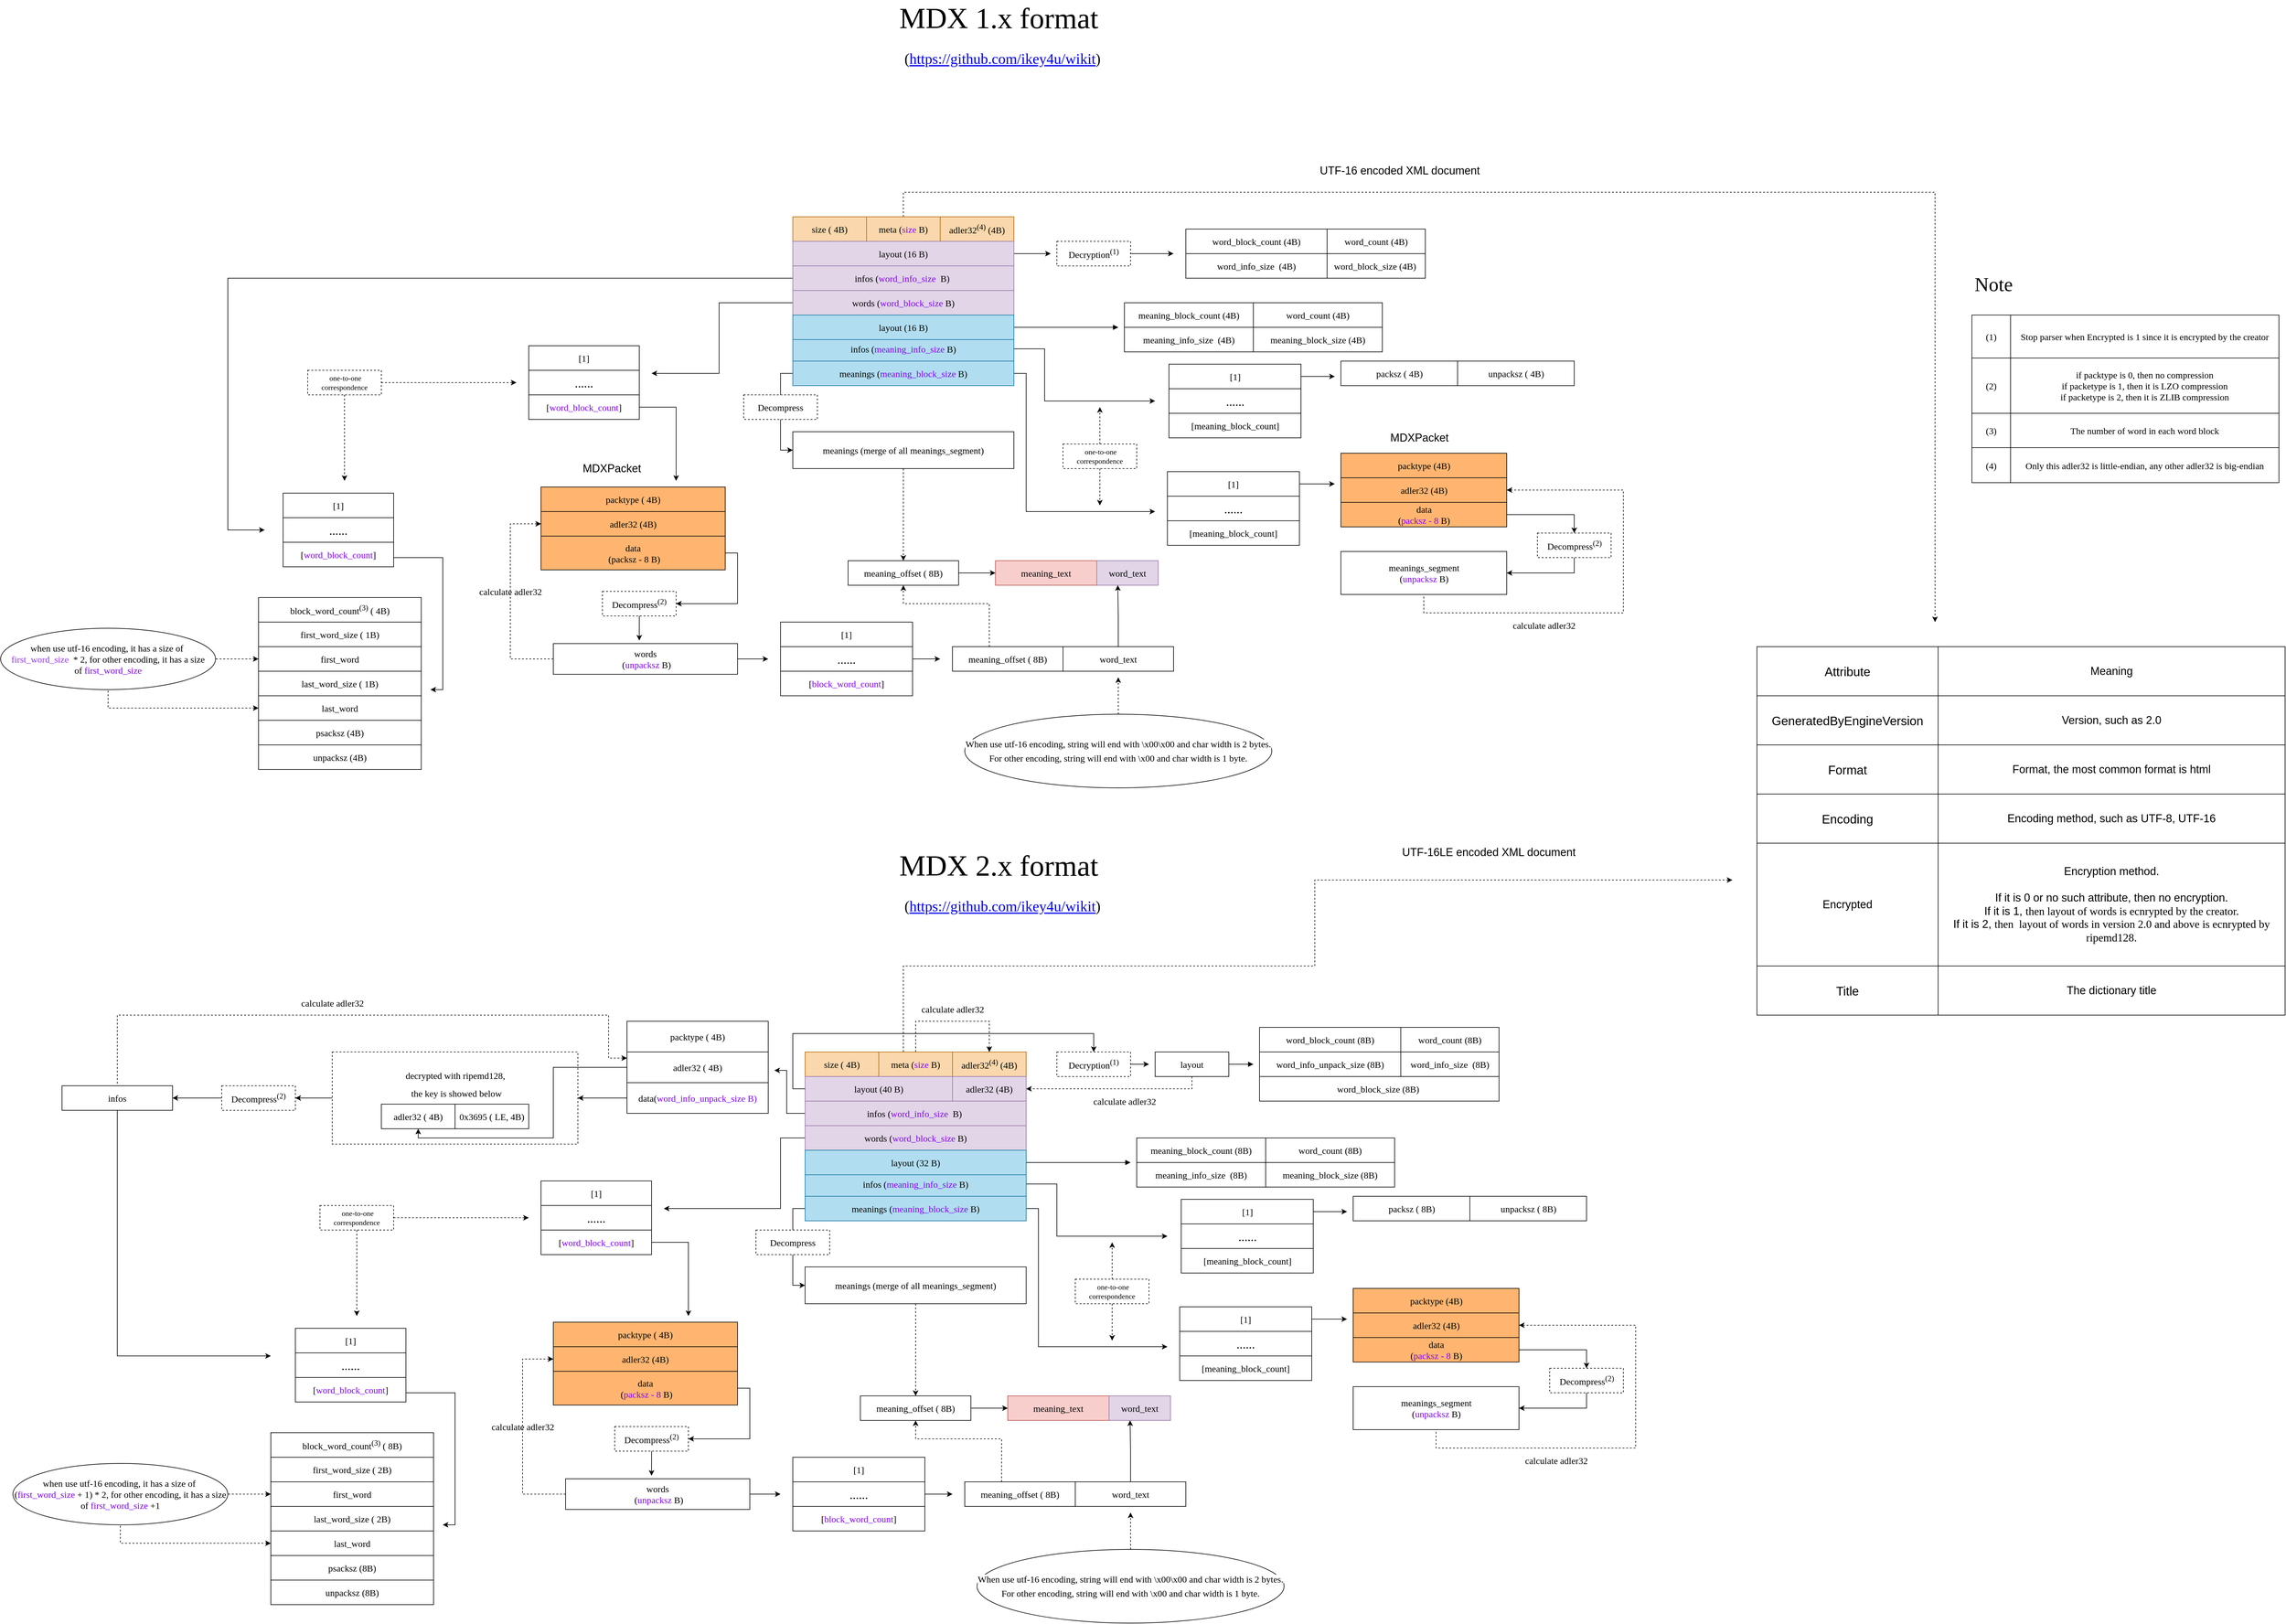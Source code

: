 <mxfile version="14.5.1" type="device"><diagram id="8eFvGwaZM1RIn4JK_afT" name="MDX Format"><mxGraphModel dx="6755" dy="5033" grid="1" gridSize="10" guides="1" tooltips="1" connect="1" arrows="1" fold="1" page="0" pageScale="1" pageWidth="850" pageHeight="1100" math="0" shadow="0"><root><mxCell id="0"/><mxCell id="1" parent="0"/><mxCell id="ikbQ6vCgPgGz_Y0lu9Hu-1" value="&lt;font style=&quot;font-size: 15px&quot;&gt;size ( 4B)&lt;/font&gt;" style="rounded=0;whiteSpace=wrap;html=1;fontFamily=Source Han Serif;fillColor=#fad7ac;strokeColor=#b46504;" parent="1" vertex="1"><mxGeometry x="40" y="-200" width="120" height="40" as="geometry"/></mxCell><mxCell id="Dt7vIMXRMUpgc3PQmyNM-16" style="edgeStyle=orthogonalEdgeStyle;rounded=0;orthogonalLoop=1;jettySize=auto;html=1;endArrow=classic;endFill=1;dashed=1;" parent="1" source="ikbQ6vCgPgGz_Y0lu9Hu-2" edge="1"><mxGeometry relative="1" as="geometry"><mxPoint x="1550" y="-480" as="targetPoint"/><Array as="points"><mxPoint x="200" y="-340"/><mxPoint x="870" y="-340"/><mxPoint x="870" y="-480"/></Array></mxGeometry></mxCell><mxCell id="6l_Fp67Ak9xahbsJRXDl-1" style="edgeStyle=orthogonalEdgeStyle;rounded=0;orthogonalLoop=1;jettySize=auto;html=1;entryX=0.5;entryY=0;entryDx=0;entryDy=0;dashed=1;" parent="1" source="ikbQ6vCgPgGz_Y0lu9Hu-2" target="ikbQ6vCgPgGz_Y0lu9Hu-3" edge="1"><mxGeometry relative="1" as="geometry"><Array as="points"><mxPoint x="220" y="-250"/><mxPoint x="340" y="-250"/></Array></mxGeometry></mxCell><mxCell id="ikbQ6vCgPgGz_Y0lu9Hu-2" value="&lt;font style=&quot;font-size: 15px&quot;&gt;meta (&lt;font color=&quot;#7f00ff&quot;&gt;size&lt;/font&gt; B)&lt;/font&gt;" style="rounded=0;whiteSpace=wrap;html=1;fontFamily=Source Han Serif;fillColor=#fad7ac;strokeColor=#b46504;" parent="1" vertex="1"><mxGeometry x="160" y="-200" width="120" height="40" as="geometry"/></mxCell><mxCell id="ikbQ6vCgPgGz_Y0lu9Hu-3" value="&lt;font style=&quot;font-size: 15px&quot;&gt;adler32&lt;sup&gt;(4)&lt;/sup&gt; (4B)&lt;/font&gt;" style="rounded=0;whiteSpace=wrap;html=1;fontFamily=Source Han Serif;fillColor=#fad7ac;strokeColor=#b46504;" parent="1" vertex="1"><mxGeometry x="280" y="-200" width="120" height="40" as="geometry"/></mxCell><mxCell id="ikbQ6vCgPgGz_Y0lu9Hu-8" value="&lt;span style=&quot;font-size: 15px&quot;&gt;layout (40 B)&lt;/span&gt;" style="rounded=0;whiteSpace=wrap;html=1;fontFamily=Source Han Serif;fillColor=#e1d5e7;strokeColor=#9673a6;" parent="1" vertex="1"><mxGeometry x="40" y="-160" width="240" height="40" as="geometry"/></mxCell><mxCell id="ikbQ6vCgPgGz_Y0lu9Hu-28" style="edgeStyle=orthogonalEdgeStyle;rounded=0;orthogonalLoop=1;jettySize=auto;html=1;shadow=0;endArrow=classic;endFill=1;fontFamily=Source Han Serif;fontSize=15;" parent="1" source="ikbQ6vCgPgGz_Y0lu9Hu-9" edge="1"><mxGeometry relative="1" as="geometry"><mxPoint x="600" y="-180" as="targetPoint"/></mxGeometry></mxCell><mxCell id="ikbQ6vCgPgGz_Y0lu9Hu-9" value="&lt;span style=&quot;font-size: 15px&quot;&gt;Decryption&lt;sup&gt;(1)&lt;/sup&gt;&lt;/span&gt;" style="rounded=0;whiteSpace=wrap;html=1;fontFamily=Source Han Serif;dashed=1;" parent="1" vertex="1"><mxGeometry x="450" y="-200" width="120" height="40" as="geometry"/></mxCell><mxCell id="ikbQ6vCgPgGz_Y0lu9Hu-29" style="edgeStyle=orthogonalEdgeStyle;rounded=0;orthogonalLoop=1;jettySize=auto;html=1;shadow=0;endArrow=block;endFill=1;fontFamily=Source Han Serif;fontSize=15;" parent="1" source="ikbQ6vCgPgGz_Y0lu9Hu-13" edge="1"><mxGeometry relative="1" as="geometry"><mxPoint x="770" y="-180" as="targetPoint"/></mxGeometry></mxCell><mxCell id="ikbQ6vCgPgGz_Y0lu9Hu-57" style="edgeStyle=orthogonalEdgeStyle;rounded=0;orthogonalLoop=1;jettySize=auto;html=1;entryX=1;entryY=0.5;entryDx=0;entryDy=0;shadow=0;startArrow=none;startFill=0;endArrow=classic;endFill=1;fontFamily=Source Han Serif;fontSize=15;dashed=1;" parent="1" source="ikbQ6vCgPgGz_Y0lu9Hu-13" target="ikbQ6vCgPgGz_Y0lu9Hu-21" edge="1"><mxGeometry relative="1" as="geometry"><Array as="points"><mxPoint x="670" y="-140"/></Array></mxGeometry></mxCell><mxCell id="ikbQ6vCgPgGz_Y0lu9Hu-13" value="&lt;span style=&quot;font-size: 15px&quot;&gt;layout&lt;/span&gt;" style="rounded=0;whiteSpace=wrap;html=1;fontFamily=Source Han Serif;" parent="1" vertex="1"><mxGeometry x="610" y="-200" width="120" height="40" as="geometry"/></mxCell><mxCell id="ikbQ6vCgPgGz_Y0lu9Hu-16" value="&lt;span style=&quot;font-size: 15px&quot;&gt;word_block_count (8B)&lt;/span&gt;" style="rounded=0;whiteSpace=wrap;html=1;fontFamily=Source Han Serif;fontSize=15;" parent="1" vertex="1"><mxGeometry x="780" y="-240" width="230" height="40" as="geometry"/></mxCell><mxCell id="ikbQ6vCgPgGz_Y0lu9Hu-17" value="&lt;span style=&quot;font-size: 15px&quot;&gt;word_count (8B)&lt;/span&gt;" style="rounded=0;whiteSpace=wrap;html=1;fontFamily=Source Han Serif;fontSize=15;" parent="1" vertex="1"><mxGeometry x="1010" y="-240" width="160" height="40" as="geometry"/></mxCell><mxCell id="ikbQ6vCgPgGz_Y0lu9Hu-18" value="&lt;span style=&quot;font-size: 15px&quot;&gt;word_info_unpack_size (8B)&lt;/span&gt;" style="rounded=0;whiteSpace=wrap;html=1;fontFamily=Source Han Serif;fontSize=15;" parent="1" vertex="1"><mxGeometry x="780" y="-200" width="230" height="40" as="geometry"/></mxCell><mxCell id="ikbQ6vCgPgGz_Y0lu9Hu-19" value="word_info_size&amp;nbsp; (8B)" style="rounded=0;whiteSpace=wrap;html=1;fontFamily=Source Han Serif;fontSize=15;" parent="1" vertex="1"><mxGeometry x="1010" y="-200" width="160" height="40" as="geometry"/></mxCell><mxCell id="ikbQ6vCgPgGz_Y0lu9Hu-20" value="word_block_size (8B)&amp;nbsp;" style="rounded=0;whiteSpace=wrap;html=1;fontFamily=Source Han Serif;fontSize=15;" parent="1" vertex="1"><mxGeometry x="780" y="-160" width="390" height="40" as="geometry"/></mxCell><mxCell id="ikbQ6vCgPgGz_Y0lu9Hu-21" value="adler32 (4B)" style="rounded=0;whiteSpace=wrap;html=1;fontFamily=Source Han Serif;fontSize=15;fillColor=#e1d5e7;strokeColor=#9673a6;" parent="1" vertex="1"><mxGeometry x="280" y="-160" width="120" height="40" as="geometry"/></mxCell><mxCell id="ikbQ6vCgPgGz_Y0lu9Hu-88" style="edgeStyle=orthogonalEdgeStyle;rounded=0;orthogonalLoop=1;jettySize=auto;html=1;shadow=0;startArrow=none;startFill=0;endArrow=classic;endFill=1;fontFamily=Source Han Serif;fontSize=15;" parent="1" source="ikbQ6vCgPgGz_Y0lu9Hu-22" edge="1"><mxGeometry relative="1" as="geometry"><mxPoint x="-10" y="-170" as="targetPoint"/><Array as="points"><mxPoint x="10" y="-100"/><mxPoint x="10" y="-170"/></Array></mxGeometry></mxCell><mxCell id="ikbQ6vCgPgGz_Y0lu9Hu-22" value="infos (&lt;font color=&quot;#7f00ff&quot;&gt;word_info_size&lt;/font&gt;&amp;nbsp; B)&amp;nbsp;" style="rounded=0;whiteSpace=wrap;html=1;fontFamily=Source Han Serif;fontSize=15;fillColor=#e1d5e7;strokeColor=#9673a6;" parent="1" vertex="1"><mxGeometry x="40" y="-120" width="360" height="40" as="geometry"/></mxCell><mxCell id="ikbQ6vCgPgGz_Y0lu9Hu-128" style="edgeStyle=orthogonalEdgeStyle;rounded=0;orthogonalLoop=1;jettySize=auto;html=1;shadow=0;startArrow=none;startFill=0;endArrow=classic;endFill=1;fontFamily=Source Han Serif;fontSize=15;" parent="1" source="ikbQ6vCgPgGz_Y0lu9Hu-23" edge="1"><mxGeometry relative="1" as="geometry"><mxPoint x="-190" y="55" as="targetPoint"/><Array as="points"><mxPoint y="-60"/><mxPoint y="55"/></Array></mxGeometry></mxCell><mxCell id="ikbQ6vCgPgGz_Y0lu9Hu-23" value="words (&lt;font color=&quot;#7f00ff&quot;&gt;word_block_size&lt;/font&gt; B)" style="rounded=0;whiteSpace=wrap;html=1;fontFamily=Source Han Serif;fontSize=15;fillColor=#e1d5e7;strokeColor=#9673a6;" parent="1" vertex="1"><mxGeometry x="40" y="-80" width="360" height="40" as="geometry"/></mxCell><mxCell id="ikbQ6vCgPgGz_Y0lu9Hu-32" value="&lt;span style=&quot;font-size: 15px&quot;&gt;meaning_block_count (8B)&lt;/span&gt;" style="rounded=0;whiteSpace=wrap;html=1;fontFamily=Source Han Serif;" parent="1" vertex="1"><mxGeometry x="580" y="-60" width="210" height="40" as="geometry"/></mxCell><mxCell id="ikbQ6vCgPgGz_Y0lu9Hu-33" value="&lt;span style=&quot;font-size: 15px&quot;&gt;word_count (8B)&lt;/span&gt;" style="rounded=0;whiteSpace=wrap;html=1;fontFamily=Source Han Serif;" parent="1" vertex="1"><mxGeometry x="790" y="-60" width="210" height="40" as="geometry"/></mxCell><mxCell id="ikbQ6vCgPgGz_Y0lu9Hu-34" value="&lt;span style=&quot;font-size: 15px&quot;&gt;meaning_info_size&amp;nbsp; (8B)&lt;/span&gt;" style="rounded=0;whiteSpace=wrap;html=1;fontFamily=Source Han Serif;" parent="1" vertex="1"><mxGeometry x="580" y="-20" width="210" height="40" as="geometry"/></mxCell><mxCell id="ikbQ6vCgPgGz_Y0lu9Hu-35" value="&lt;span style=&quot;font-size: 15px&quot;&gt;meaning_block_size (8B)&lt;/span&gt;" style="rounded=0;whiteSpace=wrap;html=1;fontFamily=Source Han Serif;" parent="1" vertex="1"><mxGeometry x="790" y="-20" width="210" height="40" as="geometry"/></mxCell><mxCell id="ikbQ6vCgPgGz_Y0lu9Hu-45" style="edgeStyle=orthogonalEdgeStyle;rounded=0;orthogonalLoop=1;jettySize=auto;html=1;shadow=0;endArrow=classic;endFill=1;fontFamily=Source Han Serif;fontSize=15;" parent="1" source="ikbQ6vCgPgGz_Y0lu9Hu-36" edge="1"><mxGeometry relative="1" as="geometry"><mxPoint x="630" y="100" as="targetPoint"/><Array as="points"><mxPoint x="450" y="15"/><mxPoint x="450" y="100"/></Array></mxGeometry></mxCell><mxCell id="ikbQ6vCgPgGz_Y0lu9Hu-36" value="&lt;span style=&quot;font-size: 15px&quot;&gt;infos (&lt;/span&gt;&lt;span style=&quot;font-size: 15px&quot;&gt;&lt;font color=&quot;#7f00ff&quot;&gt;meaning_info_size&lt;/font&gt;&amp;nbsp;&lt;/span&gt;&lt;span style=&quot;font-size: 15px&quot;&gt;B)&lt;/span&gt;" style="rounded=0;whiteSpace=wrap;html=1;fontFamily=Source Han Serif;fillColor=#b1ddf0;strokeColor=#10739e;" parent="1" vertex="1"><mxGeometry x="40" y="-5" width="360" height="40" as="geometry"/></mxCell><mxCell id="ikbQ6vCgPgGz_Y0lu9Hu-37" value="&lt;font style=&quot;font-size: 15px&quot;&gt;packsz ( 8B)&lt;/font&gt;" style="rounded=0;whiteSpace=wrap;html=1;fontFamily=Source Han Serif;" parent="1" vertex="1"><mxGeometry x="932.5" y="35" width="190" height="40" as="geometry"/></mxCell><mxCell id="ikbQ6vCgPgGz_Y0lu9Hu-38" value="&lt;font style=&quot;font-size: 15px&quot;&gt;unpacksz ( 8B)&lt;/font&gt;" style="rounded=0;whiteSpace=wrap;html=1;fontFamily=Source Han Serif;" parent="1" vertex="1"><mxGeometry x="1122.5" y="35" width="190" height="40" as="geometry"/></mxCell><mxCell id="ikbQ6vCgPgGz_Y0lu9Hu-55" style="edgeStyle=orthogonalEdgeStyle;rounded=0;orthogonalLoop=1;jettySize=auto;html=1;shadow=0;endArrow=classic;endFill=1;fontFamily=Source Han Serif;fontSize=15;exitX=1;exitY=0.5;exitDx=0;exitDy=0;" parent="1" source="ikbQ6vCgPgGz_Y0lu9Hu-46" edge="1"><mxGeometry relative="1" as="geometry"><mxPoint x="630" y="280" as="targetPoint"/><Array as="points"><mxPoint x="420" y="55"/><mxPoint x="420" y="280"/></Array></mxGeometry></mxCell><mxCell id="ikbQ6vCgPgGz_Y0lu9Hu-154" style="edgeStyle=orthogonalEdgeStyle;rounded=0;orthogonalLoop=1;jettySize=auto;html=1;entryX=0;entryY=0.5;entryDx=0;entryDy=0;shadow=0;startArrow=none;startFill=0;endArrow=classic;endFill=1;fontFamily=Source Han Serif;fontSize=15;exitX=0;exitY=0.5;exitDx=0;exitDy=0;" parent="1" source="ikbQ6vCgPgGz_Y0lu9Hu-46" target="ikbQ6vCgPgGz_Y0lu9Hu-153" edge="1"><mxGeometry relative="1" as="geometry"><Array as="points"><mxPoint x="20" y="55"/><mxPoint x="20" y="180"/></Array></mxGeometry></mxCell><mxCell id="ikbQ6vCgPgGz_Y0lu9Hu-46" value="&lt;span style=&quot;font-size: 15px&quot;&gt;meanings (&lt;/span&gt;&lt;span style=&quot;font-size: 15px&quot;&gt;&lt;font color=&quot;#7f00ff&quot;&gt;meaning_block_size&lt;/font&gt;&amp;nbsp;&lt;/span&gt;&lt;span style=&quot;font-size: 15px&quot;&gt;B)&lt;/span&gt;" style="rounded=0;whiteSpace=wrap;html=1;fontFamily=Source Han Serif;fillColor=#b1ddf0;strokeColor=#10739e;" parent="1" vertex="1"><mxGeometry x="40" y="35" width="360" height="40" as="geometry"/></mxCell><mxCell id="gu3i0sWoAflmHsZ9OdH0-1" style="edgeStyle=orthogonalEdgeStyle;rounded=0;orthogonalLoop=1;jettySize=auto;html=1;exitX=1;exitY=0.5;exitDx=0;exitDy=0;endArrow=classic;endFill=1;" parent="1" edge="1"><mxGeometry relative="1" as="geometry"><mxPoint x="922.5" y="235" as="targetPoint"/><mxPoint x="862.5" y="235" as="sourcePoint"/></mxGeometry></mxCell><mxCell id="ikbQ6vCgPgGz_Y0lu9Hu-58" value="calculate adler32" style="text;html=1;align=center;verticalAlign=middle;resizable=0;points=[];autosize=1;fontSize=15;fontFamily=Source Han Serif;" parent="1" vertex="1"><mxGeometry x="490" y="-130" width="140" height="20" as="geometry"/></mxCell><mxCell id="ikbQ6vCgPgGz_Y0lu9Hu-59" value="&lt;span style=&quot;font-size: 15px&quot;&gt;packtype (4B)&lt;/span&gt;" style="rounded=0;whiteSpace=wrap;html=1;fontFamily=Source Han Serif;fillColor=#FFB570;" parent="1" vertex="1"><mxGeometry x="932.5" y="185" width="270" height="40" as="geometry"/></mxCell><mxCell id="ikbQ6vCgPgGz_Y0lu9Hu-69" style="edgeStyle=orthogonalEdgeStyle;rounded=0;orthogonalLoop=1;jettySize=auto;html=1;entryX=0.5;entryY=1;entryDx=0;entryDy=0;shadow=0;startArrow=classic;startFill=1;endArrow=none;endFill=0;fontFamily=Source Han Serif;fontSize=15;exitX=1;exitY=0.5;exitDx=0;exitDy=0;dashed=1;" parent="1" source="ikbQ6vCgPgGz_Y0lu9Hu-61" target="ikbQ6vCgPgGz_Y0lu9Hu-64" edge="1"><mxGeometry relative="1" as="geometry"><mxPoint x="1222.5" y="245" as="sourcePoint"/><Array as="points"><mxPoint x="1392.5" y="245"/><mxPoint x="1392.5" y="445"/><mxPoint x="1067.5" y="445"/></Array></mxGeometry></mxCell><mxCell id="ikbQ6vCgPgGz_Y0lu9Hu-61" value="&lt;span style=&quot;font-size: 15px&quot;&gt;adler32 (4B)&lt;/span&gt;" style="rounded=0;whiteSpace=wrap;html=1;fontFamily=Source Han Serif;fillColor=#FFB570;" parent="1" vertex="1"><mxGeometry x="932.5" y="225" width="270" height="40" as="geometry"/></mxCell><mxCell id="ikbQ6vCgPgGz_Y0lu9Hu-67" style="edgeStyle=orthogonalEdgeStyle;rounded=0;orthogonalLoop=1;jettySize=auto;html=1;entryX=0.5;entryY=0;entryDx=0;entryDy=0;shadow=0;startArrow=none;startFill=0;endArrow=classic;endFill=1;fontFamily=Source Han Serif;fontSize=15;" parent="1" source="ikbQ6vCgPgGz_Y0lu9Hu-62" target="ikbQ6vCgPgGz_Y0lu9Hu-66" edge="1"><mxGeometry relative="1" as="geometry"/></mxCell><mxCell id="ikbQ6vCgPgGz_Y0lu9Hu-62" value="&lt;span style=&quot;font-size: 15px&quot;&gt;data&lt;br&gt;(&lt;font color=&quot;#7f00ff&quot;&gt;packsz - 8&lt;/font&gt; B)&lt;br&gt;&lt;/span&gt;" style="rounded=0;whiteSpace=wrap;html=1;fontFamily=Source Han Serif;fillColor=#FFB570;" parent="1" vertex="1"><mxGeometry x="932.5" y="265" width="270" height="40" as="geometry"/></mxCell><mxCell id="ikbQ6vCgPgGz_Y0lu9Hu-64" value="&lt;span style=&quot;font-size: 15px&quot;&gt;meanings_segment&lt;br&gt;(&lt;font color=&quot;#7f00ff&quot;&gt;unpacksz&lt;/font&gt; B)&lt;br&gt;&lt;/span&gt;" style="rounded=0;whiteSpace=wrap;html=1;fontFamily=Source Han Serif;" parent="1" vertex="1"><mxGeometry x="932.5" y="345" width="270" height="70" as="geometry"/></mxCell><mxCell id="ikbQ6vCgPgGz_Y0lu9Hu-68" style="edgeStyle=orthogonalEdgeStyle;rounded=0;orthogonalLoop=1;jettySize=auto;html=1;entryX=1;entryY=0.5;entryDx=0;entryDy=0;shadow=0;startArrow=none;startFill=0;endArrow=classic;endFill=1;fontFamily=Source Han Serif;fontSize=15;exitX=0.5;exitY=1;exitDx=0;exitDy=0;" parent="1" source="ikbQ6vCgPgGz_Y0lu9Hu-66" target="ikbQ6vCgPgGz_Y0lu9Hu-64" edge="1"><mxGeometry relative="1" as="geometry"/></mxCell><mxCell id="ikbQ6vCgPgGz_Y0lu9Hu-66" value="&lt;span style=&quot;font-size: 15px&quot;&gt;Decompress&lt;sup&gt;(2)&lt;/sup&gt;&lt;/span&gt;" style="rounded=0;whiteSpace=wrap;html=1;fontFamily=Source Han Serif;dashed=1;" parent="1" vertex="1"><mxGeometry x="1252.5" y="315" width="120" height="40" as="geometry"/></mxCell><mxCell id="ikbQ6vCgPgGz_Y0lu9Hu-70" value="calculate adler32" style="text;html=1;align=center;verticalAlign=middle;resizable=0;points=[];autosize=1;fontSize=15;fontFamily=Source Han Serif;" parent="1" vertex="1"><mxGeometry x="1192.5" y="455" width="140" height="20" as="geometry"/></mxCell><mxCell id="gu3i0sWoAflmHsZ9OdH0-31" style="edgeStyle=orthogonalEdgeStyle;rounded=0;orthogonalLoop=1;jettySize=auto;html=1;startArrow=none;startFill=0;endArrow=classic;endFill=1;strokeColor=#000000;fontFamily=Source Han Serif;fontSize=15;dashed=1;" parent="1" source="ikbQ6vCgPgGz_Y0lu9Hu-71" edge="1"><mxGeometry relative="1" as="geometry"><mxPoint x="540" y="110" as="targetPoint"/></mxGeometry></mxCell><mxCell id="gu3i0sWoAflmHsZ9OdH0-32" style="edgeStyle=orthogonalEdgeStyle;rounded=0;orthogonalLoop=1;jettySize=auto;html=1;startArrow=none;startFill=0;endArrow=classic;endFill=1;strokeColor=#000000;fontFamily=Source Han Serif;fontSize=15;dashed=1;" parent="1" source="ikbQ6vCgPgGz_Y0lu9Hu-71" edge="1"><mxGeometry relative="1" as="geometry"><mxPoint x="540" y="270" as="targetPoint"/></mxGeometry></mxCell><mxCell id="ikbQ6vCgPgGz_Y0lu9Hu-71" value="&amp;nbsp;one-to-one correspondence" style="rounded=0;whiteSpace=wrap;html=1;fontFamily=Source Han Serif;dashed=1;" parent="1" vertex="1"><mxGeometry x="480" y="170" width="120" height="40" as="geometry"/></mxCell><mxCell id="ikbQ6vCgPgGz_Y0lu9Hu-75" value="&lt;span style=&quot;font-size: 15px&quot;&gt;Decompress&lt;sup&gt;(2)&lt;/sup&gt;&lt;/span&gt;" style="rounded=0;whiteSpace=wrap;html=1;fontFamily=Source Han Serif;dashed=1;" parent="1" vertex="1"><mxGeometry x="-910" y="-145" width="120" height="40" as="geometry"/></mxCell><mxCell id="ikbQ6vCgPgGz_Y0lu9Hu-78" value="&lt;font style=&quot;font-size: 15px&quot;&gt;packtype ( 4B)&lt;/font&gt;" style="rounded=0;whiteSpace=wrap;html=1;fontFamily=Source Han Serif;" parent="1" vertex="1"><mxGeometry x="-250" y="-250" width="230" height="50" as="geometry"/></mxCell><mxCell id="Dt7vIMXRMUpgc3PQmyNM-30" style="edgeStyle=orthogonalEdgeStyle;rounded=0;orthogonalLoop=1;jettySize=auto;html=1;dashed=1;endArrow=none;endFill=0;entryX=0.5;entryY=0;entryDx=0;entryDy=0;startArrow=classic;startFill=1;" parent="1" source="ikbQ6vCgPgGz_Y0lu9Hu-79" target="Dt7vIMXRMUpgc3PQmyNM-31" edge="1"><mxGeometry relative="1" as="geometry"><mxPoint x="-1220" y="-210" as="targetPoint"/><Array as="points"><mxPoint x="-280" y="-190"/><mxPoint x="-280" y="-260"/><mxPoint x="-1080" y="-260"/></Array></mxGeometry></mxCell><mxCell id="ikbQ6vCgPgGz_Y0lu9Hu-79" value="&lt;font style=&quot;font-size: 15px&quot;&gt;adler32 ( 4B)&lt;/font&gt;" style="rounded=0;whiteSpace=wrap;html=1;fontFamily=Source Han Serif;" parent="1" vertex="1"><mxGeometry x="-250" y="-200" width="230" height="50" as="geometry"/></mxCell><mxCell id="ikbQ6vCgPgGz_Y0lu9Hu-81" style="edgeStyle=orthogonalEdgeStyle;rounded=0;orthogonalLoop=1;jettySize=auto;html=1;entryX=1;entryY=0.5;entryDx=0;entryDy=0;shadow=0;startArrow=none;startFill=0;endArrow=classic;endFill=1;fontFamily=Source Han Serif;fontSize=15;" parent="1" source="ikbQ6vCgPgGz_Y0lu9Hu-80" target="ikbQ6vCgPgGz_Y0lu9Hu-74" edge="1"><mxGeometry relative="1" as="geometry"/></mxCell><mxCell id="ikbQ6vCgPgGz_Y0lu9Hu-80" value="&lt;font style=&quot;font-size: 15px&quot;&gt;data(&lt;span style=&quot;color: rgb(127 , 0 , 255) ; font-family: &amp;#34;source han serif&amp;#34;&quot;&gt;word_info_unpack_size&lt;/span&gt;&lt;span style=&quot;color: rgb(127 , 0 , 255)&quot;&gt;&amp;nbsp;B)&lt;/span&gt;&lt;br&gt;&lt;/font&gt;" style="rounded=0;whiteSpace=wrap;html=1;fontFamily=Source Han Serif;" parent="1" vertex="1"><mxGeometry x="-250" y="-150" width="230" height="50" as="geometry"/></mxCell><mxCell id="ikbQ6vCgPgGz_Y0lu9Hu-86" value="" style="group" parent="1" vertex="1" connectable="0"><mxGeometry x="-730" y="-200" width="400" height="150" as="geometry"/></mxCell><mxCell id="ikbQ6vCgPgGz_Y0lu9Hu-74" value="" style="rounded=0;whiteSpace=wrap;html=1;fontFamily=Source Han Serif;dashed=1;" parent="ikbQ6vCgPgGz_Y0lu9Hu-86" vertex="1"><mxGeometry width="400" height="150" as="geometry"/></mxCell><mxCell id="ikbQ6vCgPgGz_Y0lu9Hu-82" value="&lt;font style=&quot;font-size: 15px&quot;&gt;adler32 ( 4B)&lt;/font&gt;" style="rounded=0;whiteSpace=wrap;html=1;fontFamily=Source Han Serif;" parent="ikbQ6vCgPgGz_Y0lu9Hu-86" vertex="1"><mxGeometry x="80" y="85" width="120" height="40" as="geometry"/></mxCell><mxCell id="ikbQ6vCgPgGz_Y0lu9Hu-83" value="&lt;font style=&quot;font-size: 15px&quot;&gt;0x3695 ( LE, 4B)&lt;/font&gt;" style="rounded=0;whiteSpace=wrap;html=1;fontFamily=Source Han Serif;" parent="ikbQ6vCgPgGz_Y0lu9Hu-86" vertex="1"><mxGeometry x="200" y="85" width="120" height="40" as="geometry"/></mxCell><mxCell id="ikbQ6vCgPgGz_Y0lu9Hu-84" value="&lt;font face=&quot;Source Han Serif&quot; style=&quot;font-weight: normal ; font-size: 15px&quot;&gt;decrypted with ripemd128,&lt;br&gt;&amp;nbsp;the key is showed below&lt;/font&gt;" style="text;strokeColor=none;fillColor=none;html=1;fontSize=24;fontStyle=1;verticalAlign=middle;align=center;" parent="ikbQ6vCgPgGz_Y0lu9Hu-86" vertex="1"><mxGeometry x="80" y="15" width="240" height="70" as="geometry"/></mxCell><mxCell id="ikbQ6vCgPgGz_Y0lu9Hu-87" style="edgeStyle=orthogonalEdgeStyle;rounded=0;orthogonalLoop=1;jettySize=auto;html=1;entryX=1;entryY=0.5;entryDx=0;entryDy=0;shadow=0;startArrow=none;startFill=0;endArrow=classic;endFill=1;fontFamily=Source Han Serif;fontSize=15;" parent="1" source="ikbQ6vCgPgGz_Y0lu9Hu-74" target="ikbQ6vCgPgGz_Y0lu9Hu-75" edge="1"><mxGeometry relative="1" as="geometry"/></mxCell><mxCell id="ikbQ6vCgPgGz_Y0lu9Hu-89" value="&lt;font style=&quot;font-size: 15px&quot;&gt;block_word_count&lt;sup&gt;(3)&lt;/sup&gt; ( 8B)&lt;/font&gt;" style="rounded=0;whiteSpace=wrap;html=1;fontFamily=Source Han Serif;" parent="1" vertex="1"><mxGeometry x="-830" y="420" width="265" height="40" as="geometry"/></mxCell><mxCell id="ikbQ6vCgPgGz_Y0lu9Hu-90" value="&lt;font style=&quot;font-size: 15px&quot;&gt;first_word_size ( 2B)&lt;/font&gt;" style="rounded=0;whiteSpace=wrap;html=1;fontFamily=Source Han Serif;" parent="1" vertex="1"><mxGeometry x="-830" y="460" width="265" height="40" as="geometry"/></mxCell><mxCell id="gu3i0sWoAflmHsZ9OdH0-7" style="edgeStyle=orthogonalEdgeStyle;rounded=0;orthogonalLoop=1;jettySize=auto;html=1;entryX=1;entryY=0.5;entryDx=0;entryDy=0;dashed=1;endArrow=none;endFill=0;fontFamily=Source Han Serif;fontSize=15;startArrow=classic;startFill=1;" parent="1" source="ikbQ6vCgPgGz_Y0lu9Hu-93" target="ikbQ6vCgPgGz_Y0lu9Hu-97" edge="1"><mxGeometry relative="1" as="geometry"/></mxCell><mxCell id="ikbQ6vCgPgGz_Y0lu9Hu-93" value="&lt;font style=&quot;font-size: 15px&quot;&gt;first_word&lt;/font&gt;" style="rounded=0;whiteSpace=wrap;html=1;fontFamily=Source Han Serif;" parent="1" vertex="1"><mxGeometry x="-830" y="500" width="265" height="40" as="geometry"/></mxCell><mxCell id="ikbQ6vCgPgGz_Y0lu9Hu-97" value="&lt;span style=&quot;color: rgb(0 , 0 , 0) ; font-family: &amp;#34;source han serif&amp;#34; ; font-size: 15px ; font-style: normal ; font-weight: 400 ; letter-spacing: normal ; text-align: center ; text-indent: 0px ; text-transform: none ; word-spacing: 0px ; background-color: rgb(255 , 255 , 255) ; display: inline ; float: none&quot;&gt;when use utf-16 encoding, it has a size of&amp;nbsp; (&lt;/span&gt;&lt;span style=&quot;font-family: &amp;#34;source han serif&amp;#34; ; font-size: 15px ; font-style: normal ; font-weight: 400 ; letter-spacing: normal ; text-align: center ; text-indent: 0px ; text-transform: none ; word-spacing: 0px ; background-color: rgb(255 , 255 , 255) ; display: inline ; float: none&quot;&gt;&lt;font color=&quot;#7f00ff&quot;&gt;first_word_size&lt;/font&gt;&lt;/span&gt;&lt;span style=&quot;color: rgb(0 , 0 , 0) ; font-family: &amp;#34;source han serif&amp;#34; ; font-size: 15px ; font-style: normal ; font-weight: 400 ; letter-spacing: normal ; text-align: center ; text-indent: 0px ; text-transform: none ; word-spacing: 0px ; background-color: rgb(255 , 255 , 255) ; display: inline ; float: none&quot;&gt; + 1) * 2, for other encoding, it has a size of&amp;nbsp;&lt;/span&gt;&lt;span style=&quot;color: rgb(0 , 0 , 0) ; font-family: &amp;#34;source han serif&amp;#34; ; font-size: 15px ; font-style: normal ; font-weight: 400 ; letter-spacing: normal ; text-align: center ; text-indent: 0px ; text-transform: none ; word-spacing: 0px ; background-color: rgb(255 , 255 , 255) ; display: inline ; float: none&quot;&gt;&lt;span style=&quot;color: rgb(127 , 0 , 255)&quot;&gt;first_word_size&lt;/span&gt;&amp;nbsp;+1&lt;/span&gt;" style="ellipse;whiteSpace=wrap;html=1;fontFamily=Source Han Serif;fontSize=15;" parent="1" vertex="1"><mxGeometry x="-1250" y="470" width="350" height="100" as="geometry"/></mxCell><mxCell id="ikbQ6vCgPgGz_Y0lu9Hu-99" value="&lt;font style=&quot;font-size: 15px&quot;&gt;last_word_size ( 2B)&lt;/font&gt;" style="rounded=0;whiteSpace=wrap;html=1;fontFamily=Source Han Serif;" parent="1" vertex="1"><mxGeometry x="-830" y="540" width="265" height="40" as="geometry"/></mxCell><mxCell id="ikbQ6vCgPgGz_Y0lu9Hu-101" style="edgeStyle=orthogonalEdgeStyle;rounded=0;orthogonalLoop=1;jettySize=auto;html=1;entryX=0.5;entryY=1;entryDx=0;entryDy=0;shadow=0;dashed=1;startArrow=classic;startFill=1;endArrow=none;endFill=0;fontFamily=Source Han Serif;fontSize=15;" parent="1" source="ikbQ6vCgPgGz_Y0lu9Hu-100" target="ikbQ6vCgPgGz_Y0lu9Hu-97" edge="1"><mxGeometry relative="1" as="geometry"/></mxCell><mxCell id="ikbQ6vCgPgGz_Y0lu9Hu-100" value="&lt;font style=&quot;font-size: 15px&quot;&gt;last_word&lt;/font&gt;" style="rounded=0;whiteSpace=wrap;html=1;fontFamily=Source Han Serif;" parent="1" vertex="1"><mxGeometry x="-830" y="580" width="265" height="40" as="geometry"/></mxCell><mxCell id="ikbQ6vCgPgGz_Y0lu9Hu-103" value="&lt;span style=&quot;font-size: 15px ; text-align: left&quot;&gt;psacksz (8B)&lt;/span&gt;" style="rounded=0;whiteSpace=wrap;html=1;fontFamily=Source Han Serif;" parent="1" vertex="1"><mxGeometry x="-830" y="620" width="265" height="40" as="geometry"/></mxCell><mxCell id="ikbQ6vCgPgGz_Y0lu9Hu-104" value="&lt;font style=&quot;font-size: 15px&quot;&gt;unpacksz (8B)&lt;/font&gt;" style="rounded=0;whiteSpace=wrap;html=1;fontFamily=Source Han Serif;" parent="1" vertex="1"><mxGeometry x="-830" y="660" width="265" height="40" as="geometry"/></mxCell><mxCell id="ikbQ6vCgPgGz_Y0lu9Hu-105" value="[1]" style="rounded=0;whiteSpace=wrap;html=1;fontFamily=Source Han Serif;fontSize=15;" parent="1" vertex="1"><mxGeometry x="-790" y="250" width="180" height="40" as="geometry"/></mxCell><mxCell id="ikbQ6vCgPgGz_Y0lu9Hu-109" style="edgeStyle=orthogonalEdgeStyle;rounded=0;orthogonalLoop=1;jettySize=auto;html=1;shadow=0;startArrow=none;startFill=0;endArrow=classic;endFill=1;fontFamily=Source Han Serif;fontSize=15;exitX=1;exitY=0.75;exitDx=0;exitDy=0;" parent="1" source="ikbQ6vCgPgGz_Y0lu9Hu-107" edge="1"><mxGeometry relative="1" as="geometry"><mxPoint x="-550" y="570" as="targetPoint"/><Array as="points"><mxPoint x="-610" y="355"/><mxPoint x="-530" y="355"/><mxPoint x="-530" y="570"/></Array></mxGeometry></mxCell><mxCell id="ikbQ6vCgPgGz_Y0lu9Hu-107" value="[&lt;font color=&quot;#7f00ff&quot;&gt;word_block_count&lt;/font&gt;]" style="rounded=0;whiteSpace=wrap;html=1;fontFamily=Source Han Serif;fontSize=15;" parent="1" vertex="1"><mxGeometry x="-790" y="330" width="180" height="40" as="geometry"/></mxCell><mxCell id="ikbQ6vCgPgGz_Y0lu9Hu-110" style="edgeStyle=orthogonalEdgeStyle;rounded=0;orthogonalLoop=1;jettySize=auto;html=1;exitX=0;exitY=0.5;exitDx=0;exitDy=0;entryX=0.5;entryY=1;entryDx=0;entryDy=0;shadow=0;startArrow=none;startFill=0;endArrow=classic;endFill=1;fontFamily=Source Han Serif;fontSize=15;" parent="1" source="ikbQ6vCgPgGz_Y0lu9Hu-79" target="ikbQ6vCgPgGz_Y0lu9Hu-82" edge="1"><mxGeometry relative="1" as="geometry"><Array as="points"><mxPoint x="-370" y="-175"/><mxPoint x="-370" y="-60"/><mxPoint x="-590" y="-60"/></Array></mxGeometry></mxCell><mxCell id="ikbQ6vCgPgGz_Y0lu9Hu-113" value="&lt;font style=&quot;font-size: 15px&quot;&gt;packtype ( 4B)&lt;/font&gt;" style="rounded=0;whiteSpace=wrap;html=1;fontFamily=Source Han Serif;fillColor=#FFB570;" parent="1" vertex="1"><mxGeometry x="-370" y="240" width="300" height="40" as="geometry"/></mxCell><mxCell id="ikbQ6vCgPgGz_Y0lu9Hu-114" value="&lt;font style=&quot;font-size: 15px&quot;&gt;adler32 (4B)&lt;/font&gt;" style="rounded=0;whiteSpace=wrap;html=1;fontFamily=Source Han Serif;fillColor=#FFB570;" parent="1" vertex="1"><mxGeometry x="-370" y="280" width="300" height="40" as="geometry"/></mxCell><mxCell id="ikbQ6vCgPgGz_Y0lu9Hu-117" style="edgeStyle=orthogonalEdgeStyle;rounded=0;orthogonalLoop=1;jettySize=auto;html=1;entryX=1;entryY=0.5;entryDx=0;entryDy=0;shadow=0;startArrow=none;startFill=0;endArrow=classic;endFill=1;fontFamily=Source Han Serif;fontSize=15;exitX=1;exitY=0.5;exitDx=0;exitDy=0;" parent="1" source="ikbQ6vCgPgGz_Y0lu9Hu-115" target="ikbQ6vCgPgGz_Y0lu9Hu-116" edge="1"><mxGeometry relative="1" as="geometry"/></mxCell><mxCell id="ikbQ6vCgPgGz_Y0lu9Hu-115" value="&lt;font style=&quot;font-size: 15px&quot;&gt;data&lt;br&gt;&amp;nbsp;(&lt;span style=&quot;text-align: left&quot;&gt;&lt;font color=&quot;#7f00ff&quot;&gt;packsz - 8&lt;/font&gt;&amp;nbsp;&lt;/span&gt;B)&lt;/font&gt;" style="rounded=0;whiteSpace=wrap;html=1;fontFamily=Source Han Serif;fillColor=#FFB570;" parent="1" vertex="1"><mxGeometry x="-370" y="320" width="300" height="55" as="geometry"/></mxCell><mxCell id="ikbQ6vCgPgGz_Y0lu9Hu-118" style="edgeStyle=orthogonalEdgeStyle;rounded=0;orthogonalLoop=1;jettySize=auto;html=1;entryX=0;entryY=0.5;entryDx=0;entryDy=0;shadow=0;startArrow=none;startFill=0;endArrow=classic;endFill=1;fontFamily=Source Han Serif;fontSize=15;dashed=1;exitX=0;exitY=0.5;exitDx=0;exitDy=0;" parent="1" source="ikbQ6vCgPgGz_Y0lu9Hu-122" target="ikbQ6vCgPgGz_Y0lu9Hu-114" edge="1"><mxGeometry relative="1" as="geometry"><Array as="points"><mxPoint x="-420" y="520"/><mxPoint x="-420" y="300"/></Array></mxGeometry></mxCell><mxCell id="ikbQ6vCgPgGz_Y0lu9Hu-123" style="edgeStyle=orthogonalEdgeStyle;rounded=0;orthogonalLoop=1;jettySize=auto;html=1;shadow=0;startArrow=none;startFill=0;endArrow=classic;endFill=1;fontFamily=Source Han Serif;fontSize=15;" parent="1" source="ikbQ6vCgPgGz_Y0lu9Hu-116" edge="1"><mxGeometry relative="1" as="geometry"><mxPoint x="-210" y="490" as="targetPoint"/></mxGeometry></mxCell><mxCell id="ikbQ6vCgPgGz_Y0lu9Hu-116" value="&lt;span style=&quot;font-size: 15px&quot;&gt;Decompress&lt;sup&gt;(2)&lt;/sup&gt;&lt;/span&gt;" style="rounded=0;whiteSpace=wrap;html=1;fontFamily=Source Han Serif;dashed=1;" parent="1" vertex="1"><mxGeometry x="-270" y="410" width="120" height="40" as="geometry"/></mxCell><mxCell id="ikbQ6vCgPgGz_Y0lu9Hu-119" value="calculate adler32" style="text;html=1;align=center;verticalAlign=middle;resizable=0;points=[];autosize=1;fontSize=15;fontFamily=Source Han Serif;" parent="1" vertex="1"><mxGeometry x="-490" y="400" width="140" height="20" as="geometry"/></mxCell><mxCell id="gu3i0sWoAflmHsZ9OdH0-14" style="edgeStyle=orthogonalEdgeStyle;rounded=0;orthogonalLoop=1;jettySize=auto;html=1;startArrow=none;startFill=0;endArrow=classic;endFill=1;strokeColor=#000000;fontFamily=Source Han Serif;fontSize=15;" parent="1" source="ikbQ6vCgPgGz_Y0lu9Hu-122" edge="1"><mxGeometry relative="1" as="geometry"><mxPoint y="520" as="targetPoint"/></mxGeometry></mxCell><mxCell id="ikbQ6vCgPgGz_Y0lu9Hu-122" value="&lt;font style=&quot;font-size: 15px&quot;&gt;words&lt;br&gt;&amp;nbsp;(&lt;/font&gt;&lt;span style=&quot;font-size: 15px ; text-align: left&quot;&gt;&lt;font color=&quot;#7f00ff&quot;&gt;unpacksz&lt;/font&gt; B)&lt;/span&gt;" style="rounded=0;whiteSpace=wrap;html=1;fontFamily=Source Han Serif;" parent="1" vertex="1"><mxGeometry x="-350" y="495" width="300" height="50" as="geometry"/></mxCell><mxCell id="ikbQ6vCgPgGz_Y0lu9Hu-124" value="[1] " style="rounded=0;whiteSpace=wrap;html=1;fontFamily=Source Han Serif;fontSize=15;" parent="1" vertex="1"><mxGeometry x="-390" y="10" width="180" height="40" as="geometry"/></mxCell><mxCell id="ikbQ6vCgPgGz_Y0lu9Hu-131" style="edgeStyle=orthogonalEdgeStyle;rounded=0;orthogonalLoop=1;jettySize=auto;html=1;shadow=0;startArrow=none;startFill=0;endArrow=classic;endFill=1;fontFamily=Source Han Serif;fontSize=15;exitX=1;exitY=0.5;exitDx=0;exitDy=0;" parent="1" source="ikbQ6vCgPgGz_Y0lu9Hu-126" edge="1"><mxGeometry relative="1" as="geometry"><mxPoint x="-150" y="230" as="targetPoint"/><Array as="points"><mxPoint x="-150" y="110"/><mxPoint x="-150" y="230"/></Array></mxGeometry></mxCell><mxCell id="ikbQ6vCgPgGz_Y0lu9Hu-126" value="[&lt;font color=&quot;#7f00ff&quot;&gt;word_block_count&lt;/font&gt;]" style="rounded=0;whiteSpace=wrap;html=1;fontFamily=Source Han Serif;fontSize=15;" parent="1" vertex="1"><mxGeometry x="-390" y="90" width="180" height="40" as="geometry"/></mxCell><mxCell id="ikbQ6vCgPgGz_Y0lu9Hu-137" style="edgeStyle=orthogonalEdgeStyle;rounded=0;orthogonalLoop=1;jettySize=auto;html=1;shadow=0;dashed=1;startArrow=none;startFill=0;endArrow=classic;endFill=1;fontFamily=Source Han Serif;fontSize=15;" parent="1" source="ikbQ6vCgPgGz_Y0lu9Hu-132" edge="1"><mxGeometry relative="1" as="geometry"><mxPoint x="-410" y="70" as="targetPoint"/><Array as="points"><mxPoint x="-410" y="70"/></Array></mxGeometry></mxCell><mxCell id="gu3i0sWoAflmHsZ9OdH0-21" style="edgeStyle=orthogonalEdgeStyle;rounded=0;orthogonalLoop=1;jettySize=auto;html=1;startArrow=none;startFill=0;endArrow=classic;endFill=1;strokeColor=#000000;fontFamily=Source Han Serif;fontSize=15;dashed=1;" parent="1" source="ikbQ6vCgPgGz_Y0lu9Hu-132" edge="1"><mxGeometry relative="1" as="geometry"><mxPoint x="-690" y="230" as="targetPoint"/></mxGeometry></mxCell><mxCell id="ikbQ6vCgPgGz_Y0lu9Hu-132" value="&lt;span class=&quot;x_en&quot;&gt;&amp;nbsp;one-to-one correspondence&lt;/span&gt;" style="rounded=0;whiteSpace=wrap;html=1;fontFamily=Source Han Serif;dashed=1;" parent="1" vertex="1"><mxGeometry x="-750" y="50" width="120" height="40" as="geometry"/></mxCell><mxCell id="ikbQ6vCgPgGz_Y0lu9Hu-162" style="edgeStyle=orthogonalEdgeStyle;rounded=0;orthogonalLoop=1;jettySize=auto;html=1;entryX=0.5;entryY=1;entryDx=0;entryDy=0;shadow=0;dashed=1;startArrow=none;startFill=0;endArrow=classic;endFill=1;fontFamily=Source Han Serif;fontSize=15;" parent="1" source="ikbQ6vCgPgGz_Y0lu9Hu-138" target="ikbQ6vCgPgGz_Y0lu9Hu-157" edge="1"><mxGeometry relative="1" as="geometry"><Array as="points"><mxPoint x="360" y="430"/><mxPoint x="220" y="430"/></Array></mxGeometry></mxCell><mxCell id="ikbQ6vCgPgGz_Y0lu9Hu-138" value="&lt;font style=&quot;font-size: 15px&quot;&gt;meaning_offset ( 8B)&lt;/font&gt;" style="rounded=0;whiteSpace=wrap;html=1;fontFamily=Source Han Serif;fontSize=15;" parent="1" vertex="1"><mxGeometry x="300" y="500" width="180" height="40" as="geometry"/></mxCell><mxCell id="ikbQ6vCgPgGz_Y0lu9Hu-161" style="edgeStyle=orthogonalEdgeStyle;rounded=0;orthogonalLoop=1;jettySize=auto;html=1;entryX=0.342;entryY=0.998;entryDx=0;entryDy=0;shadow=0;startArrow=none;startFill=0;endArrow=classic;endFill=1;fontFamily=Source Han Serif;fontSize=15;entryPerimeter=0;" parent="1" source="ikbQ6vCgPgGz_Y0lu9Hu-139" target="ikbQ6vCgPgGz_Y0lu9Hu-160" edge="1"><mxGeometry relative="1" as="geometry"/></mxCell><mxCell id="ikbQ6vCgPgGz_Y0lu9Hu-139" value="&lt;font style=&quot;font-size: 15px&quot;&gt;word_text&lt;/font&gt;" style="rounded=0;whiteSpace=wrap;html=1;fontFamily=Source Han Serif;" parent="1" vertex="1"><mxGeometry x="480" y="500" width="180" height="40" as="geometry"/></mxCell><mxCell id="ikbQ6vCgPgGz_Y0lu9Hu-141" value="[1]" style="rounded=0;whiteSpace=wrap;html=1;fontFamily=Source Han Serif;fontSize=15;" parent="1" vertex="1"><mxGeometry x="20" y="460" width="215" height="40" as="geometry"/></mxCell><mxCell id="ikbQ6vCgPgGz_Y0lu9Hu-143" value="[&lt;span style=&quot;color: rgb(127 , 0 , 255)&quot;&gt;block_word_count&lt;/span&gt;]" style="rounded=0;whiteSpace=wrap;html=1;fontFamily=Source Han Serif;fontSize=15;" parent="1" vertex="1"><mxGeometry x="20" y="540" width="215" height="40" as="geometry"/></mxCell><mxCell id="gu3i0sWoAflmHsZ9OdH0-34" style="edgeStyle=orthogonalEdgeStyle;rounded=0;orthogonalLoop=1;jettySize=auto;html=1;dashed=1;startArrow=none;startFill=0;endArrow=classic;endFill=1;strokeColor=#000000;fontFamily=Source Han Serif;fontSize=15;" parent="1" source="ikbQ6vCgPgGz_Y0lu9Hu-148" edge="1"><mxGeometry relative="1" as="geometry"><mxPoint x="570" y="550" as="targetPoint"/></mxGeometry></mxCell><mxCell id="ikbQ6vCgPgGz_Y0lu9Hu-148" value="&lt;span style=&quot;color: rgb(0 , 0 , 0) ; font-family: &amp;#34;source han serif&amp;#34; ; font-size: 15px ; font-style: normal ; font-weight: 400 ; letter-spacing: normal ; text-align: center ; text-indent: 0px ; text-transform: none ; word-spacing: 0px ; background-color: rgb(255 , 255 , 255) ; display: inline ; float: none ; line-height: 150%&quot;&gt;When use utf-16 encoding, string will end with \x00\x00 and char width is 2 bytes. For other encoding, string will end with \x00 and char width is 1 byte.&lt;/span&gt;" style="ellipse;whiteSpace=wrap;html=1;fontFamily=Source Han Serif;fontSize=15;" parent="1" vertex="1"><mxGeometry x="320" y="610" width="500" height="120" as="geometry"/></mxCell><mxCell id="ikbQ6vCgPgGz_Y0lu9Hu-151" value="&lt;span style=&quot;font-size: 15px&quot;&gt;meaning_text&lt;/span&gt;" style="rounded=0;whiteSpace=wrap;html=1;fontFamily=Source Han Serif;fillColor=#f8cecc;strokeColor=#b85450;" parent="1" vertex="1"><mxGeometry x="370" y="360" width="165" height="40" as="geometry"/></mxCell><mxCell id="ikbQ6vCgPgGz_Y0lu9Hu-158" style="edgeStyle=orthogonalEdgeStyle;rounded=0;orthogonalLoop=1;jettySize=auto;html=1;shadow=0;startArrow=none;startFill=0;endArrow=classic;endFill=1;fontFamily=Source Han Serif;fontSize=15;dashed=1;" parent="1" source="ikbQ6vCgPgGz_Y0lu9Hu-153" target="ikbQ6vCgPgGz_Y0lu9Hu-157" edge="1"><mxGeometry relative="1" as="geometry"/></mxCell><mxCell id="ikbQ6vCgPgGz_Y0lu9Hu-153" value="&lt;span&gt;meanings (merge of all meanings_segment)&lt;/span&gt;" style="whiteSpace=wrap;html=1;fontFamily=Source Han Serif;fontSize=15;" parent="1" vertex="1"><mxGeometry x="40" y="150" width="360" height="60" as="geometry"/></mxCell><mxCell id="ikbQ6vCgPgGz_Y0lu9Hu-159" style="edgeStyle=orthogonalEdgeStyle;rounded=0;orthogonalLoop=1;jettySize=auto;html=1;entryX=0;entryY=0.5;entryDx=0;entryDy=0;shadow=0;startArrow=none;startFill=0;endArrow=classic;endFill=1;fontFamily=Source Han Serif;fontSize=15;" parent="1" source="ikbQ6vCgPgGz_Y0lu9Hu-157" target="ikbQ6vCgPgGz_Y0lu9Hu-151" edge="1"><mxGeometry relative="1" as="geometry"/></mxCell><mxCell id="ikbQ6vCgPgGz_Y0lu9Hu-157" value="&lt;font style=&quot;font-size: 15px&quot;&gt;meaning_offset ( 8B)&lt;/font&gt;" style="rounded=0;whiteSpace=wrap;html=1;fontFamily=Source Han Serif;" parent="1" vertex="1"><mxGeometry x="130" y="360" width="180" height="40" as="geometry"/></mxCell><mxCell id="ikbQ6vCgPgGz_Y0lu9Hu-160" value="&lt;font style=&quot;font-size: 15px&quot;&gt;word_text&lt;/font&gt;" style="rounded=0;whiteSpace=wrap;html=1;fontFamily=Source Han Serif;fillColor=#e1d5e7;strokeColor=#9673a6;" parent="1" vertex="1"><mxGeometry x="535" y="360" width="100" height="40" as="geometry"/></mxCell><mxCell id="Dt7vIMXRMUpgc3PQmyNM-2" style="edgeStyle=orthogonalEdgeStyle;rounded=0;orthogonalLoop=1;jettySize=auto;html=1;endArrow=block;endFill=1;" parent="1" source="Dt7vIMXRMUpgc3PQmyNM-1" edge="1"><mxGeometry relative="1" as="geometry"><mxPoint x="570" y="-20" as="targetPoint"/></mxGeometry></mxCell><mxCell id="Dt7vIMXRMUpgc3PQmyNM-1" value="&lt;span style=&quot;font-size: 15px&quot;&gt;layout (32 B)&lt;/span&gt;" style="rounded=0;whiteSpace=wrap;html=1;fontFamily=Source Han Serif;fillColor=#b1ddf0;strokeColor=#10739e;" parent="1" vertex="1"><mxGeometry x="40" y="-40" width="360" height="40" as="geometry"/></mxCell><mxCell id="Dt7vIMXRMUpgc3PQmyNM-3" value="" style="shape=table;html=1;whiteSpace=wrap;startSize=0;container=1;collapsible=0;childLayout=tableLayout;" parent="1" vertex="1"><mxGeometry x="1590" y="-860" width="860" height="600" as="geometry"/></mxCell><mxCell id="Dt7vIMXRMUpgc3PQmyNM-4" value="" style="shape=partialRectangle;html=1;whiteSpace=wrap;collapsible=0;dropTarget=0;pointerEvents=0;fillColor=none;top=0;left=0;bottom=0;right=0;points=[[0,0.5],[1,0.5]];portConstraint=eastwest;" parent="Dt7vIMXRMUpgc3PQmyNM-3" vertex="1"><mxGeometry width="860" height="80" as="geometry"/></mxCell><mxCell id="Dt7vIMXRMUpgc3PQmyNM-5" value="Attribute" style="shape=partialRectangle;html=1;whiteSpace=wrap;connectable=0;fillColor=none;top=0;left=0;bottom=0;right=0;overflow=hidden;fontSize=20;" parent="Dt7vIMXRMUpgc3PQmyNM-4" vertex="1"><mxGeometry width="295" height="80" as="geometry"/></mxCell><mxCell id="Dt7vIMXRMUpgc3PQmyNM-6" value="Meaning" style="shape=partialRectangle;html=1;whiteSpace=wrap;connectable=0;fillColor=none;top=0;left=0;bottom=0;right=0;overflow=hidden;fontSize=18;" parent="Dt7vIMXRMUpgc3PQmyNM-4" vertex="1"><mxGeometry x="295" width="565" height="80" as="geometry"/></mxCell><mxCell id="Dt7vIMXRMUpgc3PQmyNM-8" value="" style="shape=partialRectangle;html=1;whiteSpace=wrap;collapsible=0;dropTarget=0;pointerEvents=0;fillColor=none;top=0;left=0;bottom=0;right=0;points=[[0,0.5],[1,0.5]];portConstraint=eastwest;" parent="Dt7vIMXRMUpgc3PQmyNM-3" vertex="1"><mxGeometry y="80" width="860" height="80" as="geometry"/></mxCell><mxCell id="Dt7vIMXRMUpgc3PQmyNM-9" value="GeneratedByEngineVersion" style="shape=partialRectangle;html=1;whiteSpace=wrap;connectable=0;fillColor=none;top=0;left=0;bottom=0;right=0;overflow=hidden;fontSize=20;" parent="Dt7vIMXRMUpgc3PQmyNM-8" vertex="1"><mxGeometry width="295" height="80" as="geometry"/></mxCell><mxCell id="Dt7vIMXRMUpgc3PQmyNM-10" value="Version, such as 2.0" style="shape=partialRectangle;html=1;whiteSpace=wrap;connectable=0;fillColor=none;top=0;left=0;bottom=0;right=0;overflow=hidden;align=center;fontSize=18;" parent="Dt7vIMXRMUpgc3PQmyNM-8" vertex="1"><mxGeometry x="295" width="565" height="80" as="geometry"/></mxCell><mxCell id="Dt7vIMXRMUpgc3PQmyNM-12" value="" style="shape=partialRectangle;html=1;whiteSpace=wrap;collapsible=0;dropTarget=0;pointerEvents=0;fillColor=none;top=0;left=0;bottom=0;right=0;points=[[0,0.5],[1,0.5]];portConstraint=eastwest;" parent="Dt7vIMXRMUpgc3PQmyNM-3" vertex="1"><mxGeometry y="160" width="860" height="80" as="geometry"/></mxCell><mxCell id="Dt7vIMXRMUpgc3PQmyNM-13" value="Format" style="shape=partialRectangle;html=1;whiteSpace=wrap;connectable=0;fillColor=none;top=0;left=0;bottom=0;right=0;overflow=hidden;fontSize=20;" parent="Dt7vIMXRMUpgc3PQmyNM-12" vertex="1"><mxGeometry width="295" height="80" as="geometry"/></mxCell><mxCell id="Dt7vIMXRMUpgc3PQmyNM-14" value="Format, the most common format is html" style="shape=partialRectangle;html=1;whiteSpace=wrap;connectable=0;fillColor=none;top=0;left=0;bottom=0;right=0;overflow=hidden;align=center;fontSize=18;" parent="Dt7vIMXRMUpgc3PQmyNM-12" vertex="1"><mxGeometry x="295" width="565" height="80" as="geometry"/></mxCell><mxCell id="Dt7vIMXRMUpgc3PQmyNM-18" style="shape=partialRectangle;html=1;whiteSpace=wrap;collapsible=0;dropTarget=0;pointerEvents=0;fillColor=none;top=0;left=0;bottom=0;right=0;points=[[0,0.5],[1,0.5]];portConstraint=eastwest;" parent="Dt7vIMXRMUpgc3PQmyNM-3" vertex="1"><mxGeometry y="240" width="860" height="80" as="geometry"/></mxCell><mxCell id="Dt7vIMXRMUpgc3PQmyNM-19" value="Encoding" style="shape=partialRectangle;html=1;whiteSpace=wrap;connectable=0;fillColor=none;top=0;left=0;bottom=0;right=0;overflow=hidden;fontSize=20;" parent="Dt7vIMXRMUpgc3PQmyNM-18" vertex="1"><mxGeometry width="295" height="80" as="geometry"/></mxCell><mxCell id="Dt7vIMXRMUpgc3PQmyNM-20" value="Encoding method, such as UTF-8, UTF-16" style="shape=partialRectangle;html=1;whiteSpace=wrap;connectable=0;fillColor=none;top=0;left=0;bottom=0;right=0;overflow=hidden;align=center;fontSize=18;" parent="Dt7vIMXRMUpgc3PQmyNM-18" vertex="1"><mxGeometry x="295" width="565" height="80" as="geometry"/></mxCell><mxCell id="Dt7vIMXRMUpgc3PQmyNM-27" style="shape=partialRectangle;html=1;whiteSpace=wrap;collapsible=0;dropTarget=0;pointerEvents=0;fillColor=none;top=0;left=0;bottom=0;right=0;points=[[0,0.5],[1,0.5]];portConstraint=eastwest;" parent="Dt7vIMXRMUpgc3PQmyNM-3" vertex="1"><mxGeometry y="320" width="860" height="200" as="geometry"/></mxCell><mxCell id="Dt7vIMXRMUpgc3PQmyNM-28" value="Encrypted" style="shape=partialRectangle;html=1;whiteSpace=wrap;connectable=0;fillColor=none;top=0;left=0;bottom=0;right=0;overflow=hidden;fontSize=18;" parent="Dt7vIMXRMUpgc3PQmyNM-27" vertex="1"><mxGeometry width="295" height="200" as="geometry"/></mxCell><mxCell id="Dt7vIMXRMUpgc3PQmyNM-29" value="Encryption method.&lt;br style=&quot;font-size: 18px;&quot;&gt;&lt;br style=&quot;font-size: 18px;&quot;&gt;If it is 0 or no such attribute, then no encryption.&lt;br style=&quot;font-size: 18px;&quot;&gt;If it is 1,&amp;nbsp;&lt;span style=&quot;font-family: &amp;quot;source han serif&amp;quot;; font-size: 18px;&quot;&gt;then layout of words is ecnrypted by the creator.&lt;/span&gt;&lt;br style=&quot;font-size: 18px;&quot;&gt;If it is 2,&amp;nbsp;&lt;span style=&quot;font-family: &amp;quot;source han serif&amp;quot;; font-size: 18px;&quot;&gt;then&amp;nbsp; layout of words in version 2.0 and above is ecnrypted by ripemd128&lt;/span&gt;." style="shape=partialRectangle;html=1;whiteSpace=wrap;connectable=0;fillColor=none;top=0;left=0;bottom=0;right=0;overflow=hidden;align=center;fontSize=18;" parent="Dt7vIMXRMUpgc3PQmyNM-27" vertex="1"><mxGeometry x="295" width="565" height="200" as="geometry"/></mxCell><mxCell id="Dt7vIMXRMUpgc3PQmyNM-24" style="shape=partialRectangle;html=1;whiteSpace=wrap;collapsible=0;dropTarget=0;pointerEvents=0;fillColor=none;top=0;left=0;bottom=0;right=0;points=[[0,0.5],[1,0.5]];portConstraint=eastwest;" parent="Dt7vIMXRMUpgc3PQmyNM-3" vertex="1"><mxGeometry y="520" width="860" height="80" as="geometry"/></mxCell><mxCell id="Dt7vIMXRMUpgc3PQmyNM-25" value="Title" style="shape=partialRectangle;html=1;whiteSpace=wrap;connectable=0;fillColor=none;top=0;left=0;bottom=0;right=0;overflow=hidden;fontSize=20;" parent="Dt7vIMXRMUpgc3PQmyNM-24" vertex="1"><mxGeometry width="295" height="80" as="geometry"/></mxCell><mxCell id="Dt7vIMXRMUpgc3PQmyNM-26" value="The dictionary title" style="shape=partialRectangle;html=1;whiteSpace=wrap;connectable=0;fillColor=none;top=0;left=0;bottom=0;right=0;overflow=hidden;align=center;fontSize=18;" parent="Dt7vIMXRMUpgc3PQmyNM-24" vertex="1"><mxGeometry x="295" width="565" height="80" as="geometry"/></mxCell><mxCell id="Dt7vIMXRMUpgc3PQmyNM-17" value="UTF-16LE encoded XML document" style="text;html=1;align=center;verticalAlign=middle;resizable=0;points=[];autosize=1;fontSize=18;" parent="1" vertex="1"><mxGeometry x="1002.5" y="-540" width="300" height="30" as="geometry"/></mxCell><mxCell id="Dt7vIMXRMUpgc3PQmyNM-34" style="edgeStyle=orthogonalEdgeStyle;rounded=0;orthogonalLoop=1;jettySize=auto;html=1;exitX=0.5;exitY=1;exitDx=0;exitDy=0;startArrow=none;startFill=0;endArrow=classic;endFill=1;" parent="1" source="Dt7vIMXRMUpgc3PQmyNM-31" edge="1"><mxGeometry relative="1" as="geometry"><mxPoint x="-830" y="295" as="targetPoint"/><Array as="points"><mxPoint x="-1080" y="295"/></Array></mxGeometry></mxCell><mxCell id="Dt7vIMXRMUpgc3PQmyNM-31" value="infos" style="rounded=0;whiteSpace=wrap;html=1;fontFamily=Source Han Serif;fontSize=15;" parent="1" vertex="1"><mxGeometry x="-1170" y="-145" width="180" height="40" as="geometry"/></mxCell><mxCell id="Dt7vIMXRMUpgc3PQmyNM-32" value="calculate adler32" style="text;html=1;align=center;verticalAlign=middle;resizable=0;points=[];autosize=1;fontSize=15;fontFamily=Source Han Serif;" parent="1" vertex="1"><mxGeometry x="-800" y="-290" width="140" height="20" as="geometry"/></mxCell><mxCell id="Dt7vIMXRMUpgc3PQmyNM-37" style="edgeStyle=orthogonalEdgeStyle;rounded=0;orthogonalLoop=1;jettySize=auto;html=1;exitX=0;exitY=0.5;exitDx=0;exitDy=0;shadow=0;startArrow=none;startFill=0;endArrow=classic;endFill=1;fontFamily=Source Han Serif;fontSize=15;entryX=1;entryY=0.5;entryDx=0;entryDy=0;" parent="1" source="ikbQ6vCgPgGz_Y0lu9Hu-75" target="Dt7vIMXRMUpgc3PQmyNM-31" edge="1"><mxGeometry relative="1" as="geometry"><mxPoint x="-1000" y="-125" as="targetPoint"/><mxPoint x="-910" y="-125" as="sourcePoint"/></mxGeometry></mxCell><mxCell id="gu3i0sWoAflmHsZ9OdH0-2" value="&lt;span style=&quot;font-size: 15px&quot;&gt;Decompress&lt;/span&gt;" style="rounded=0;whiteSpace=wrap;html=1;fontFamily=Source Han Serif;dashed=1;" parent="1" vertex="1"><mxGeometry x="-40" y="90" width="120" height="40" as="geometry"/></mxCell><mxCell id="ikbQ6vCgPgGz_Y0lu9Hu-27" style="edgeStyle=orthogonalEdgeStyle;rounded=0;orthogonalLoop=1;jettySize=auto;html=1;shadow=0;endArrow=classic;endFill=1;fontFamily=Source Han Serif;fontSize=15;fillColor=#fad9d5;entryX=0.5;entryY=0;entryDx=0;entryDy=0;exitX=0;exitY=0.5;exitDx=0;exitDy=0;" parent="1" source="ikbQ6vCgPgGz_Y0lu9Hu-8" target="ikbQ6vCgPgGz_Y0lu9Hu-9" edge="1"><mxGeometry relative="1" as="geometry"><mxPoint x="440" y="-180" as="targetPoint"/><mxPoint x="250" y="-190" as="sourcePoint"/><Array as="points"><mxPoint x="20" y="-140"/><mxPoint x="20" y="-230"/><mxPoint x="510" y="-230"/></Array></mxGeometry></mxCell><mxCell id="gu3i0sWoAflmHsZ9OdH0-15" style="edgeStyle=orthogonalEdgeStyle;rounded=0;orthogonalLoop=1;jettySize=auto;html=1;startArrow=none;startFill=0;endArrow=classic;endFill=1;strokeColor=#000000;fontFamily=Source Han Serif;fontSize=15;" parent="1" source="gu3i0sWoAflmHsZ9OdH0-10" edge="1"><mxGeometry relative="1" as="geometry"><mxPoint x="280" y="520" as="targetPoint"/></mxGeometry></mxCell><mxCell id="gu3i0sWoAflmHsZ9OdH0-10" value="&lt;span style=&quot;font-size: 20px&quot;&gt;......&lt;/span&gt;" style="rounded=0;whiteSpace=wrap;html=1;fontFamily=Source Han Serif;fontSize=15;" parent="1" vertex="1"><mxGeometry x="20" y="500" width="215" height="40" as="geometry"/></mxCell><mxCell id="gu3i0sWoAflmHsZ9OdH0-18" value="&lt;span style=&quot;font-size: 20px&quot;&gt;......&lt;/span&gt;" style="rounded=0;whiteSpace=wrap;html=1;fontFamily=Source Han Serif;fontSize=15;" parent="1" vertex="1"><mxGeometry x="-390" y="50" width="180" height="40" as="geometry"/></mxCell><mxCell id="gu3i0sWoAflmHsZ9OdH0-20" value="&lt;span style=&quot;font-size: 20px&quot;&gt;......&lt;/span&gt;" style="rounded=0;whiteSpace=wrap;html=1;fontFamily=Source Han Serif;fontSize=15;" parent="1" vertex="1"><mxGeometry x="-790" y="290" width="180" height="40" as="geometry"/></mxCell><mxCell id="gu3i0sWoAflmHsZ9OdH0-29" style="edgeStyle=orthogonalEdgeStyle;rounded=0;orthogonalLoop=1;jettySize=auto;html=1;startArrow=none;startFill=0;endArrow=classic;endFill=1;strokeColor=#000000;fontFamily=Source Han Serif;fontSize=15;" parent="1" source="gu3i0sWoAflmHsZ9OdH0-22" edge="1"><mxGeometry relative="1" as="geometry"><mxPoint x="922.5" y="60" as="targetPoint"/></mxGeometry></mxCell><mxCell id="gu3i0sWoAflmHsZ9OdH0-22" value="[1]" style="rounded=0;whiteSpace=wrap;html=1;fontFamily=Source Han Serif;fontSize=15;" parent="1" vertex="1"><mxGeometry x="652.5" y="40" width="215" height="40" as="geometry"/></mxCell><mxCell id="gu3i0sWoAflmHsZ9OdH0-23" value="[meaning_block_count]" style="rounded=0;whiteSpace=wrap;html=1;fontFamily=Source Han Serif;fontSize=15;" parent="1" vertex="1"><mxGeometry x="652.5" y="120" width="215" height="40" as="geometry"/></mxCell><mxCell id="gu3i0sWoAflmHsZ9OdH0-25" value="&lt;span style=&quot;font-size: 20px&quot;&gt;......&lt;/span&gt;" style="rounded=0;whiteSpace=wrap;html=1;fontFamily=Source Han Serif;fontSize=15;" parent="1" vertex="1"><mxGeometry x="652.5" y="80" width="215" height="40" as="geometry"/></mxCell><mxCell id="gu3i0sWoAflmHsZ9OdH0-26" value="[1]" style="rounded=0;whiteSpace=wrap;html=1;fontFamily=Source Han Serif;fontSize=15;" parent="1" vertex="1"><mxGeometry x="650" y="215" width="215" height="40" as="geometry"/></mxCell><mxCell id="gu3i0sWoAflmHsZ9OdH0-27" value="[meaning_block_count]" style="rounded=0;whiteSpace=wrap;html=1;fontFamily=Source Han Serif;fontSize=15;" parent="1" vertex="1"><mxGeometry x="650" y="295" width="215" height="40" as="geometry"/></mxCell><mxCell id="gu3i0sWoAflmHsZ9OdH0-28" value="&lt;span style=&quot;font-size: 20px&quot;&gt;......&lt;/span&gt;" style="rounded=0;whiteSpace=wrap;html=1;fontFamily=Source Han Serif;fontSize=15;" parent="1" vertex="1"><mxGeometry x="650" y="255" width="215" height="40" as="geometry"/></mxCell><mxCell id="ikbQ6vCgPgGz_Y0lu9Hu-31" value="&lt;font style=&quot;font-size: 48px&quot;&gt;MDX 2.x format&lt;br&gt;&amp;nbsp;&lt;/font&gt;&lt;font style=&quot;font-size: 24px&quot;&gt;(&lt;a href=&quot;https://github.com/ikey4u/wikit&quot;&gt;https://github.com/ikey4u/wikit&lt;/a&gt;)&lt;/font&gt;" style="text;html=1;align=center;verticalAlign=middle;resizable=0;points=[];autosize=1;fontSize=15;fontFamily=Source Han Serif;" parent="1" vertex="1"><mxGeometry x="150" y="-510" width="410" height="70" as="geometry"/></mxCell><mxCell id="feN1AxlPYAaFu3qn2XCF-1" value="" style="shape=table;html=1;whiteSpace=wrap;startSize=0;container=1;collapsible=0;childLayout=tableLayout;fontFamily=Source Han Serif;fontSize=15;" parent="1" vertex="1"><mxGeometry x="1940" y="-1400" width="500" height="273" as="geometry"/></mxCell><mxCell id="feN1AxlPYAaFu3qn2XCF-2" value="" style="shape=partialRectangle;html=1;whiteSpace=wrap;collapsible=0;dropTarget=0;pointerEvents=0;fillColor=none;top=0;left=0;bottom=0;right=0;points=[[0,0.5],[1,0.5]];portConstraint=eastwest;fontFamily=Source Han Serif;fontSize=15;" parent="feN1AxlPYAaFu3qn2XCF-1" vertex="1"><mxGeometry width="500" height="70" as="geometry"/></mxCell><mxCell id="feN1AxlPYAaFu3qn2XCF-3" value="(1)" style="shape=partialRectangle;html=1;whiteSpace=wrap;connectable=0;overflow=hidden;fillColor=none;top=0;left=0;bottom=0;right=0;fontFamily=Source Han Serif;fontSize=15;" parent="feN1AxlPYAaFu3qn2XCF-2" vertex="1"><mxGeometry width="63" height="70" as="geometry"/></mxCell><mxCell id="feN1AxlPYAaFu3qn2XCF-4" value="Stop parser when Encrypted is 1 since it is encrypted by the creator" style="shape=partialRectangle;html=1;whiteSpace=wrap;connectable=0;overflow=hidden;fillColor=none;top=0;left=0;bottom=0;right=0;fontFamily=Source Han Serif;fontSize=15;" parent="feN1AxlPYAaFu3qn2XCF-2" vertex="1"><mxGeometry x="63" width="437" height="70" as="geometry"/></mxCell><mxCell id="feN1AxlPYAaFu3qn2XCF-5" value="" style="shape=partialRectangle;html=1;whiteSpace=wrap;collapsible=0;dropTarget=0;pointerEvents=0;fillColor=none;top=0;left=0;bottom=0;right=0;points=[[0,0.5],[1,0.5]];portConstraint=eastwest;fontFamily=Source Han Serif;fontSize=15;" parent="feN1AxlPYAaFu3qn2XCF-1" vertex="1"><mxGeometry y="70" width="500" height="90" as="geometry"/></mxCell><mxCell id="feN1AxlPYAaFu3qn2XCF-6" value="(2)" style="shape=partialRectangle;html=1;whiteSpace=wrap;connectable=0;overflow=hidden;fillColor=none;top=0;left=0;bottom=0;right=0;fontFamily=Source Han Serif;fontSize=15;" parent="feN1AxlPYAaFu3qn2XCF-5" vertex="1"><mxGeometry width="63" height="90" as="geometry"/></mxCell><mxCell id="feN1AxlPYAaFu3qn2XCF-7" value="if packtype is 0, then no compression&lt;br&gt;if packetype is 1, then it is LZO compression&lt;br&gt;if packetype is 2, then it is ZLIB compression" style="shape=partialRectangle;html=1;whiteSpace=wrap;connectable=0;overflow=hidden;fillColor=none;top=0;left=0;bottom=0;right=0;fontFamily=Source Han Serif;fontSize=15;" parent="feN1AxlPYAaFu3qn2XCF-5" vertex="1"><mxGeometry x="63" width="437" height="90" as="geometry"/></mxCell><mxCell id="feN1AxlPYAaFu3qn2XCF-8" style="shape=partialRectangle;html=1;whiteSpace=wrap;collapsible=0;dropTarget=0;pointerEvents=0;fillColor=none;top=0;left=0;bottom=0;right=0;points=[[0,0.5],[1,0.5]];portConstraint=eastwest;fontFamily=Source Han Serif;fontSize=15;" parent="feN1AxlPYAaFu3qn2XCF-1" vertex="1"><mxGeometry y="160" width="500" height="56" as="geometry"/></mxCell><mxCell id="feN1AxlPYAaFu3qn2XCF-9" value="(3)" style="shape=partialRectangle;html=1;whiteSpace=wrap;connectable=0;overflow=hidden;fillColor=none;top=0;left=0;bottom=0;right=0;fontFamily=Source Han Serif;fontSize=15;" parent="feN1AxlPYAaFu3qn2XCF-8" vertex="1"><mxGeometry width="63" height="56" as="geometry"/></mxCell><mxCell id="feN1AxlPYAaFu3qn2XCF-10" value="The number of word in each word block" style="shape=partialRectangle;html=1;whiteSpace=wrap;connectable=0;overflow=hidden;fillColor=none;top=0;left=0;bottom=0;right=0;fontFamily=Source Han Serif;fontSize=15;" parent="feN1AxlPYAaFu3qn2XCF-8" vertex="1"><mxGeometry x="63" width="437" height="56" as="geometry"/></mxCell><mxCell id="feN1AxlPYAaFu3qn2XCF-11" style="shape=partialRectangle;html=1;whiteSpace=wrap;collapsible=0;dropTarget=0;pointerEvents=0;fillColor=none;top=0;left=0;bottom=0;right=0;points=[[0,0.5],[1,0.5]];portConstraint=eastwest;fontFamily=Source Han Serif;fontSize=15;" parent="feN1AxlPYAaFu3qn2XCF-1" vertex="1"><mxGeometry y="216" width="500" height="57" as="geometry"/></mxCell><mxCell id="feN1AxlPYAaFu3qn2XCF-12" value="(4)" style="shape=partialRectangle;html=1;whiteSpace=wrap;connectable=0;overflow=hidden;fillColor=none;top=0;left=0;bottom=0;right=0;fontFamily=Source Han Serif;fontSize=15;" parent="feN1AxlPYAaFu3qn2XCF-11" vertex="1"><mxGeometry width="63" height="57" as="geometry"/></mxCell><mxCell id="feN1AxlPYAaFu3qn2XCF-13" value="Only this adler32 is little-endian, any other adler32 is big-endian" style="shape=partialRectangle;html=1;whiteSpace=wrap;connectable=0;overflow=hidden;fillColor=none;top=0;left=0;bottom=0;right=0;fontFamily=Source Han Serif;fontSize=15;" parent="feN1AxlPYAaFu3qn2XCF-11" vertex="1"><mxGeometry x="63" width="437" height="57" as="geometry"/></mxCell><mxCell id="feN1AxlPYAaFu3qn2XCF-14" value="Note" style="text;html=1;align=center;verticalAlign=middle;resizable=0;points=[];autosize=1;fontSize=32;fontFamily=Source Han Serif;" parent="1" vertex="1"><mxGeometry x="1930" y="-1470" width="90" height="40" as="geometry"/></mxCell><mxCell id="D3WXVDS5oVRxyMzLkwQy-1" value="&lt;font style=&quot;font-size: 15px&quot;&gt;size ( 4B)&lt;/font&gt;" style="rounded=0;whiteSpace=wrap;html=1;fontFamily=Source Han Serif;fillColor=#fad7ac;strokeColor=#b46504;" parent="1" vertex="1"><mxGeometry x="20" y="-1560" width="120" height="40" as="geometry"/></mxCell><mxCell id="D3WXVDS5oVRxyMzLkwQy-2" style="edgeStyle=orthogonalEdgeStyle;rounded=0;orthogonalLoop=1;jettySize=auto;html=1;endArrow=classic;endFill=1;dashed=1;" parent="1" source="D3WXVDS5oVRxyMzLkwQy-3" edge="1"><mxGeometry relative="1" as="geometry"><mxPoint x="1880" y="-900" as="targetPoint"/><Array as="points"><mxPoint x="200" y="-1600"/><mxPoint x="1880" y="-1600"/><mxPoint x="1880" y="-900"/></Array></mxGeometry></mxCell><mxCell id="D3WXVDS5oVRxyMzLkwQy-3" value="&lt;font style=&quot;font-size: 15px&quot;&gt;meta (&lt;font color=&quot;#7f00ff&quot;&gt;size&lt;/font&gt; B)&lt;/font&gt;" style="rounded=0;whiteSpace=wrap;html=1;fontFamily=Source Han Serif;fillColor=#fad7ac;strokeColor=#b46504;" parent="1" vertex="1"><mxGeometry x="140" y="-1560" width="120" height="40" as="geometry"/></mxCell><mxCell id="D3WXVDS5oVRxyMzLkwQy-4" value="&lt;font style=&quot;font-size: 15px&quot;&gt;adler32&lt;sup&gt;(4)&lt;/sup&gt; (4B)&lt;/font&gt;" style="rounded=0;whiteSpace=wrap;html=1;fontFamily=Source Han Serif;fillColor=#fad7ac;strokeColor=#b46504;" parent="1" vertex="1"><mxGeometry x="260" y="-1560" width="120" height="40" as="geometry"/></mxCell><mxCell id="D3WXVDS5oVRxyMzLkwQy-5" style="edgeStyle=orthogonalEdgeStyle;rounded=0;orthogonalLoop=1;jettySize=auto;html=1;fontSize=18;fontColor=#000000;" parent="1" source="D3WXVDS5oVRxyMzLkwQy-6" edge="1"><mxGeometry relative="1" as="geometry"><mxPoint x="440" y="-1500" as="targetPoint"/></mxGeometry></mxCell><mxCell id="D3WXVDS5oVRxyMzLkwQy-6" value="&lt;span style=&quot;font-size: 15px&quot;&gt;layout (16 B)&lt;/span&gt;" style="rounded=0;whiteSpace=wrap;html=1;fontFamily=Source Han Serif;fillColor=#e1d5e7;strokeColor=#9673a6;" parent="1" vertex="1"><mxGeometry x="20" y="-1520" width="360" height="40" as="geometry"/></mxCell><mxCell id="D3WXVDS5oVRxyMzLkwQy-7" value="&lt;span style=&quot;font-size: 15px&quot;&gt;word_block_count (4B)&lt;/span&gt;" style="rounded=0;whiteSpace=wrap;html=1;fontFamily=Source Han Serif;fontSize=15;" parent="1" vertex="1"><mxGeometry x="660" y="-1540" width="230" height="40" as="geometry"/></mxCell><mxCell id="D3WXVDS5oVRxyMzLkwQy-8" value="&lt;span style=&quot;font-size: 15px&quot;&gt;word_count (4B)&lt;/span&gt;" style="rounded=0;whiteSpace=wrap;html=1;fontFamily=Source Han Serif;fontSize=15;" parent="1" vertex="1"><mxGeometry x="890" y="-1540" width="160" height="40" as="geometry"/></mxCell><mxCell id="D3WXVDS5oVRxyMzLkwQy-9" value="word_info_size&amp;nbsp; (4B)" style="rounded=0;whiteSpace=wrap;html=1;fontFamily=Source Han Serif;fontSize=15;" parent="1" vertex="1"><mxGeometry x="660" y="-1500" width="230" height="40" as="geometry"/></mxCell><mxCell id="D3WXVDS5oVRxyMzLkwQy-10" value="word_block_size (4B)&amp;nbsp;" style="rounded=0;whiteSpace=wrap;html=1;fontFamily=Source Han Serif;fontSize=15;" parent="1" vertex="1"><mxGeometry x="890" y="-1500" width="160" height="40" as="geometry"/></mxCell><mxCell id="D3WXVDS5oVRxyMzLkwQy-11" style="edgeStyle=orthogonalEdgeStyle;rounded=0;orthogonalLoop=1;jettySize=auto;html=1;shadow=0;startArrow=none;startFill=0;endArrow=classic;endFill=1;fontFamily=Source Han Serif;fontSize=15;" parent="1" source="D3WXVDS5oVRxyMzLkwQy-12" edge="1"><mxGeometry relative="1" as="geometry"><mxPoint x="-840" y="-1050" as="targetPoint"/><Array as="points"><mxPoint x="-900" y="-1460"/><mxPoint x="-900" y="-1050"/></Array></mxGeometry></mxCell><mxCell id="D3WXVDS5oVRxyMzLkwQy-12" value="infos (&lt;font color=&quot;#7f00ff&quot;&gt;word_info_size&lt;/font&gt;&amp;nbsp; B)&amp;nbsp;" style="rounded=0;whiteSpace=wrap;html=1;fontFamily=Source Han Serif;fontSize=15;fillColor=#e1d5e7;strokeColor=#9673a6;" parent="1" vertex="1"><mxGeometry x="20" y="-1480" width="360" height="40" as="geometry"/></mxCell><mxCell id="D3WXVDS5oVRxyMzLkwQy-13" style="edgeStyle=orthogonalEdgeStyle;rounded=0;orthogonalLoop=1;jettySize=auto;html=1;shadow=0;startArrow=none;startFill=0;endArrow=classic;endFill=1;fontFamily=Source Han Serif;fontSize=15;" parent="1" source="D3WXVDS5oVRxyMzLkwQy-14" edge="1"><mxGeometry relative="1" as="geometry"><mxPoint x="-210" y="-1305" as="targetPoint"/><Array as="points"><mxPoint x="-100" y="-1420"/><mxPoint x="-100" y="-1305"/></Array></mxGeometry></mxCell><mxCell id="D3WXVDS5oVRxyMzLkwQy-14" value="words (&lt;font color=&quot;#7f00ff&quot;&gt;word_block_size&lt;/font&gt; B)" style="rounded=0;whiteSpace=wrap;html=1;fontFamily=Source Han Serif;fontSize=15;fillColor=#e1d5e7;strokeColor=#9673a6;" parent="1" vertex="1"><mxGeometry x="20" y="-1440" width="360" height="40" as="geometry"/></mxCell><mxCell id="D3WXVDS5oVRxyMzLkwQy-15" value="&lt;span style=&quot;font-size: 15px&quot;&gt;meaning_block_count (4B)&lt;/span&gt;" style="rounded=0;whiteSpace=wrap;html=1;fontFamily=Source Han Serif;" parent="1" vertex="1"><mxGeometry x="560" y="-1420" width="210" height="40" as="geometry"/></mxCell><mxCell id="D3WXVDS5oVRxyMzLkwQy-16" value="&lt;span style=&quot;font-size: 15px&quot;&gt;word_count (4B)&lt;/span&gt;" style="rounded=0;whiteSpace=wrap;html=1;fontFamily=Source Han Serif;" parent="1" vertex="1"><mxGeometry x="770" y="-1420" width="210" height="40" as="geometry"/></mxCell><mxCell id="D3WXVDS5oVRxyMzLkwQy-17" value="&lt;span style=&quot;font-size: 15px&quot;&gt;meaning_info_size&amp;nbsp; (4B)&lt;/span&gt;" style="rounded=0;whiteSpace=wrap;html=1;fontFamily=Source Han Serif;" parent="1" vertex="1"><mxGeometry x="560" y="-1380" width="210" height="40" as="geometry"/></mxCell><mxCell id="D3WXVDS5oVRxyMzLkwQy-18" value="&lt;span style=&quot;font-size: 15px&quot;&gt;meaning_block_size (4B)&lt;/span&gt;" style="rounded=0;whiteSpace=wrap;html=1;fontFamily=Source Han Serif;" parent="1" vertex="1"><mxGeometry x="770" y="-1380" width="210" height="40" as="geometry"/></mxCell><mxCell id="D3WXVDS5oVRxyMzLkwQy-19" style="edgeStyle=orthogonalEdgeStyle;rounded=0;orthogonalLoop=1;jettySize=auto;html=1;shadow=0;endArrow=classic;endFill=1;fontFamily=Source Han Serif;fontSize=15;" parent="1" source="D3WXVDS5oVRxyMzLkwQy-20" edge="1"><mxGeometry relative="1" as="geometry"><mxPoint x="610" y="-1260" as="targetPoint"/><Array as="points"><mxPoint x="430" y="-1345"/><mxPoint x="430" y="-1260"/></Array></mxGeometry></mxCell><mxCell id="D3WXVDS5oVRxyMzLkwQy-20" value="&lt;span style=&quot;font-size: 15px&quot;&gt;infos (&lt;/span&gt;&lt;span style=&quot;font-size: 15px&quot;&gt;&lt;font color=&quot;#7f00ff&quot;&gt;meaning_info_size&lt;/font&gt;&amp;nbsp;&lt;/span&gt;&lt;span style=&quot;font-size: 15px&quot;&gt;B)&lt;/span&gt;" style="rounded=0;whiteSpace=wrap;html=1;fontFamily=Source Han Serif;fillColor=#b1ddf0;strokeColor=#10739e;" parent="1" vertex="1"><mxGeometry x="20" y="-1365" width="360" height="40" as="geometry"/></mxCell><mxCell id="D3WXVDS5oVRxyMzLkwQy-21" value="&lt;font style=&quot;font-size: 15px&quot;&gt;packsz ( 4B)&lt;/font&gt;" style="rounded=0;whiteSpace=wrap;html=1;fontFamily=Source Han Serif;" parent="1" vertex="1"><mxGeometry x="912.5" y="-1325" width="190" height="40" as="geometry"/></mxCell><mxCell id="D3WXVDS5oVRxyMzLkwQy-22" value="&lt;font style=&quot;font-size: 15px&quot;&gt;unpacksz ( 4B)&lt;/font&gt;" style="rounded=0;whiteSpace=wrap;html=1;fontFamily=Source Han Serif;" parent="1" vertex="1"><mxGeometry x="1102.5" y="-1325" width="190" height="40" as="geometry"/></mxCell><mxCell id="D3WXVDS5oVRxyMzLkwQy-23" style="edgeStyle=orthogonalEdgeStyle;rounded=0;orthogonalLoop=1;jettySize=auto;html=1;shadow=0;endArrow=classic;endFill=1;fontFamily=Source Han Serif;fontSize=15;exitX=1;exitY=0.5;exitDx=0;exitDy=0;" parent="1" source="D3WXVDS5oVRxyMzLkwQy-25" edge="1"><mxGeometry relative="1" as="geometry"><mxPoint x="610" y="-1080" as="targetPoint"/><Array as="points"><mxPoint x="400" y="-1305"/><mxPoint x="400" y="-1080"/></Array></mxGeometry></mxCell><mxCell id="D3WXVDS5oVRxyMzLkwQy-24" style="edgeStyle=orthogonalEdgeStyle;rounded=0;orthogonalLoop=1;jettySize=auto;html=1;entryX=0;entryY=0.5;entryDx=0;entryDy=0;shadow=0;startArrow=none;startFill=0;endArrow=classic;endFill=1;fontFamily=Source Han Serif;fontSize=15;exitX=0;exitY=0.5;exitDx=0;exitDy=0;" parent="1" source="D3WXVDS5oVRxyMzLkwQy-25" target="D3WXVDS5oVRxyMzLkwQy-78" edge="1"><mxGeometry relative="1" as="geometry"><Array as="points"><mxPoint y="-1305"/><mxPoint y="-1180"/></Array></mxGeometry></mxCell><mxCell id="D3WXVDS5oVRxyMzLkwQy-25" value="&lt;span style=&quot;font-size: 15px&quot;&gt;meanings (&lt;/span&gt;&lt;span style=&quot;font-size: 15px&quot;&gt;&lt;font color=&quot;#7f00ff&quot;&gt;meaning_block_size&lt;/font&gt;&amp;nbsp;&lt;/span&gt;&lt;span style=&quot;font-size: 15px&quot;&gt;B)&lt;/span&gt;" style="rounded=0;whiteSpace=wrap;html=1;fontFamily=Source Han Serif;fillColor=#b1ddf0;strokeColor=#10739e;" parent="1" vertex="1"><mxGeometry x="20" y="-1325" width="360" height="40" as="geometry"/></mxCell><mxCell id="D3WXVDS5oVRxyMzLkwQy-26" style="edgeStyle=orthogonalEdgeStyle;rounded=0;orthogonalLoop=1;jettySize=auto;html=1;exitX=1;exitY=0.5;exitDx=0;exitDy=0;endArrow=classic;endFill=1;" parent="1" edge="1"><mxGeometry relative="1" as="geometry"><mxPoint x="902.5" y="-1125" as="targetPoint"/><mxPoint x="842.5" y="-1125" as="sourcePoint"/></mxGeometry></mxCell><mxCell id="D3WXVDS5oVRxyMzLkwQy-27" value="&lt;span style=&quot;font-size: 15px&quot;&gt;packtype (4B)&lt;/span&gt;" style="rounded=0;whiteSpace=wrap;html=1;fontFamily=Source Han Serif;fillColor=#FFB570;" parent="1" vertex="1"><mxGeometry x="912.5" y="-1175" width="270" height="40" as="geometry"/></mxCell><mxCell id="D3WXVDS5oVRxyMzLkwQy-28" style="edgeStyle=orthogonalEdgeStyle;rounded=0;orthogonalLoop=1;jettySize=auto;html=1;entryX=0.5;entryY=1;entryDx=0;entryDy=0;shadow=0;startArrow=classic;startFill=1;endArrow=none;endFill=0;fontFamily=Source Han Serif;fontSize=15;exitX=1;exitY=0.5;exitDx=0;exitDy=0;dashed=1;" parent="1" source="D3WXVDS5oVRxyMzLkwQy-29" target="D3WXVDS5oVRxyMzLkwQy-32" edge="1"><mxGeometry relative="1" as="geometry"><mxPoint x="1202.5" y="-1115" as="sourcePoint"/><Array as="points"><mxPoint x="1372.5" y="-1115"/><mxPoint x="1372.5" y="-915"/><mxPoint x="1047.5" y="-915"/></Array></mxGeometry></mxCell><mxCell id="D3WXVDS5oVRxyMzLkwQy-29" value="&lt;span style=&quot;font-size: 15px&quot;&gt;adler32 (4B)&lt;/span&gt;" style="rounded=0;whiteSpace=wrap;html=1;fontFamily=Source Han Serif;fillColor=#FFB570;" parent="1" vertex="1"><mxGeometry x="912.5" y="-1135" width="270" height="40" as="geometry"/></mxCell><mxCell id="D3WXVDS5oVRxyMzLkwQy-30" style="edgeStyle=orthogonalEdgeStyle;rounded=0;orthogonalLoop=1;jettySize=auto;html=1;entryX=0.5;entryY=0;entryDx=0;entryDy=0;shadow=0;startArrow=none;startFill=0;endArrow=classic;endFill=1;fontFamily=Source Han Serif;fontSize=15;" parent="1" source="D3WXVDS5oVRxyMzLkwQy-31" target="D3WXVDS5oVRxyMzLkwQy-34" edge="1"><mxGeometry relative="1" as="geometry"/></mxCell><mxCell id="D3WXVDS5oVRxyMzLkwQy-31" value="&lt;span style=&quot;font-size: 15px&quot;&gt;data&lt;br&gt;(&lt;font color=&quot;#7f00ff&quot;&gt;packsz - 8&lt;/font&gt; B)&lt;br&gt;&lt;/span&gt;" style="rounded=0;whiteSpace=wrap;html=1;fontFamily=Source Han Serif;fillColor=#FFB570;" parent="1" vertex="1"><mxGeometry x="912.5" y="-1095" width="270" height="40" as="geometry"/></mxCell><mxCell id="D3WXVDS5oVRxyMzLkwQy-32" value="&lt;span style=&quot;font-size: 15px&quot;&gt;meanings_segment&lt;br&gt;(&lt;font color=&quot;#7f00ff&quot;&gt;unpacksz&lt;/font&gt; B)&lt;br&gt;&lt;/span&gt;" style="rounded=0;whiteSpace=wrap;html=1;fontFamily=Source Han Serif;" parent="1" vertex="1"><mxGeometry x="912.5" y="-1015" width="270" height="70" as="geometry"/></mxCell><mxCell id="D3WXVDS5oVRxyMzLkwQy-33" style="edgeStyle=orthogonalEdgeStyle;rounded=0;orthogonalLoop=1;jettySize=auto;html=1;entryX=1;entryY=0.5;entryDx=0;entryDy=0;shadow=0;startArrow=none;startFill=0;endArrow=classic;endFill=1;fontFamily=Source Han Serif;fontSize=15;exitX=0.5;exitY=1;exitDx=0;exitDy=0;" parent="1" source="D3WXVDS5oVRxyMzLkwQy-34" target="D3WXVDS5oVRxyMzLkwQy-32" edge="1"><mxGeometry relative="1" as="geometry"/></mxCell><mxCell id="D3WXVDS5oVRxyMzLkwQy-34" value="&lt;span style=&quot;font-size: 15px&quot;&gt;Decompress&lt;sup&gt;(2)&lt;/sup&gt;&lt;/span&gt;" style="rounded=0;whiteSpace=wrap;html=1;fontFamily=Source Han Serif;dashed=1;" parent="1" vertex="1"><mxGeometry x="1232.5" y="-1045" width="120" height="40" as="geometry"/></mxCell><mxCell id="D3WXVDS5oVRxyMzLkwQy-35" value="calculate adler32" style="text;html=1;align=center;verticalAlign=middle;resizable=0;points=[];autosize=1;fontSize=15;fontFamily=Source Han Serif;" parent="1" vertex="1"><mxGeometry x="1172.5" y="-905" width="140" height="20" as="geometry"/></mxCell><mxCell id="D3WXVDS5oVRxyMzLkwQy-36" style="edgeStyle=orthogonalEdgeStyle;rounded=0;orthogonalLoop=1;jettySize=auto;html=1;startArrow=none;startFill=0;endArrow=classic;endFill=1;strokeColor=#000000;fontFamily=Source Han Serif;fontSize=15;dashed=1;" parent="1" source="D3WXVDS5oVRxyMzLkwQy-38" edge="1"><mxGeometry relative="1" as="geometry"><mxPoint x="520" y="-1250" as="targetPoint"/></mxGeometry></mxCell><mxCell id="D3WXVDS5oVRxyMzLkwQy-37" style="edgeStyle=orthogonalEdgeStyle;rounded=0;orthogonalLoop=1;jettySize=auto;html=1;startArrow=none;startFill=0;endArrow=classic;endFill=1;strokeColor=#000000;fontFamily=Source Han Serif;fontSize=15;dashed=1;" parent="1" source="D3WXVDS5oVRxyMzLkwQy-38" edge="1"><mxGeometry relative="1" as="geometry"><mxPoint x="520" y="-1090" as="targetPoint"/></mxGeometry></mxCell><mxCell id="D3WXVDS5oVRxyMzLkwQy-38" value="&amp;nbsp;one-to-one correspondence" style="rounded=0;whiteSpace=wrap;html=1;fontFamily=Source Han Serif;dashed=1;" parent="1" vertex="1"><mxGeometry x="460" y="-1190" width="120" height="40" as="geometry"/></mxCell><mxCell id="D3WXVDS5oVRxyMzLkwQy-39" value="&lt;font style=&quot;font-size: 15px&quot;&gt;block_word_count&lt;sup&gt;(3)&lt;/sup&gt; ( 4B)&lt;/font&gt;" style="rounded=0;whiteSpace=wrap;html=1;fontFamily=Source Han Serif;" parent="1" vertex="1"><mxGeometry x="-850" y="-940" width="265" height="40" as="geometry"/></mxCell><mxCell id="D3WXVDS5oVRxyMzLkwQy-40" value="&lt;font style=&quot;font-size: 15px&quot;&gt;first_word_size ( 1B)&lt;/font&gt;" style="rounded=0;whiteSpace=wrap;html=1;fontFamily=Source Han Serif;" parent="1" vertex="1"><mxGeometry x="-850" y="-900" width="265" height="40" as="geometry"/></mxCell><mxCell id="D3WXVDS5oVRxyMzLkwQy-41" style="edgeStyle=orthogonalEdgeStyle;rounded=0;orthogonalLoop=1;jettySize=auto;html=1;entryX=1;entryY=0.5;entryDx=0;entryDy=0;dashed=1;endArrow=none;endFill=0;fontFamily=Source Han Serif;fontSize=15;startArrow=classic;startFill=1;" parent="1" source="D3WXVDS5oVRxyMzLkwQy-42" target="D3WXVDS5oVRxyMzLkwQy-43" edge="1"><mxGeometry relative="1" as="geometry"/></mxCell><mxCell id="D3WXVDS5oVRxyMzLkwQy-42" value="&lt;font style=&quot;font-size: 15px&quot;&gt;first_word&lt;/font&gt;" style="rounded=0;whiteSpace=wrap;html=1;fontFamily=Source Han Serif;" parent="1" vertex="1"><mxGeometry x="-850" y="-860" width="265" height="40" as="geometry"/></mxCell><mxCell id="D3WXVDS5oVRxyMzLkwQy-43" value="&lt;span style=&quot;color: rgb(0 , 0 , 0) ; font-family: &amp;#34;source han serif&amp;#34; ; font-size: 15px ; font-style: normal ; font-weight: 400 ; letter-spacing: normal ; text-align: center ; text-indent: 0px ; text-transform: none ; word-spacing: 0px ; background-color: rgb(255 , 255 , 255) ; display: inline ; float: none&quot;&gt;when use utf-16 encoding, it has a size of&amp;nbsp; &lt;/span&gt;&lt;font color=&quot;#9933ff&quot;&gt;&lt;span style=&quot;font-family: &amp;#34;source han serif&amp;#34; ; font-size: 15px ; font-style: normal ; font-weight: 400 ; letter-spacing: normal ; text-align: center ; text-indent: 0px ; text-transform: none ; word-spacing: 0px ; background-color: rgb(255 , 255 , 255) ; display: inline ; float: none&quot;&gt;first_word&lt;/span&gt;&lt;span style=&quot;font-family: &amp;#34;source han serif&amp;#34; ; font-size: 15px ; font-style: normal ; font-weight: 400 ; letter-spacing: normal ; text-align: center ; text-indent: 0px ; text-transform: none ; word-spacing: 0px ; background-color: rgb(255 , 255 , 255) ; display: inline ; float: none&quot;&gt;_size&lt;/span&gt;&lt;/font&gt;&lt;span style=&quot;color: rgb(0 , 0 , 0) ; font-family: &amp;#34;source han serif&amp;#34; ; font-size: 15px ; font-style: normal ; font-weight: 400 ; letter-spacing: normal ; text-align: center ; text-indent: 0px ; text-transform: none ; word-spacing: 0px ; background-color: rgb(255 , 255 , 255) ; display: inline ; float: none&quot;&gt;&amp;nbsp; * 2, for other encoding, it has a size of&amp;nbsp;&lt;/span&gt;&lt;span style=&quot;font-family: &amp;#34;source han serif&amp;#34; ; font-size: 15px ; font-style: normal ; font-weight: 400 ; letter-spacing: normal ; text-align: center ; text-indent: 0px ; text-transform: none ; word-spacing: 0px ; background-color: rgb(255 , 255 , 255) ; display: inline ; float: none&quot;&gt;&lt;font color=&quot;#7f00ff&quot;&gt;first_word_size&lt;/font&gt;&lt;/span&gt;" style="ellipse;whiteSpace=wrap;html=1;fontFamily=Source Han Serif;fontSize=15;" parent="1" vertex="1"><mxGeometry x="-1270" y="-890" width="350" height="100" as="geometry"/></mxCell><mxCell id="D3WXVDS5oVRxyMzLkwQy-44" value="&lt;font style=&quot;font-size: 15px&quot;&gt;last_word_size ( 1B)&lt;/font&gt;" style="rounded=0;whiteSpace=wrap;html=1;fontFamily=Source Han Serif;" parent="1" vertex="1"><mxGeometry x="-850" y="-820" width="265" height="40" as="geometry"/></mxCell><mxCell id="D3WXVDS5oVRxyMzLkwQy-45" style="edgeStyle=orthogonalEdgeStyle;rounded=0;orthogonalLoop=1;jettySize=auto;html=1;entryX=0.5;entryY=1;entryDx=0;entryDy=0;shadow=0;dashed=1;startArrow=classic;startFill=1;endArrow=none;endFill=0;fontFamily=Source Han Serif;fontSize=15;" parent="1" source="D3WXVDS5oVRxyMzLkwQy-46" target="D3WXVDS5oVRxyMzLkwQy-43" edge="1"><mxGeometry relative="1" as="geometry"/></mxCell><mxCell id="D3WXVDS5oVRxyMzLkwQy-46" value="&lt;font style=&quot;font-size: 15px&quot;&gt;last_word&lt;/font&gt;" style="rounded=0;whiteSpace=wrap;html=1;fontFamily=Source Han Serif;" parent="1" vertex="1"><mxGeometry x="-850" y="-780" width="265" height="40" as="geometry"/></mxCell><mxCell id="D3WXVDS5oVRxyMzLkwQy-47" value="&lt;span style=&quot;font-size: 15px ; text-align: left&quot;&gt;psacksz (4B)&lt;/span&gt;" style="rounded=0;whiteSpace=wrap;html=1;fontFamily=Source Han Serif;" parent="1" vertex="1"><mxGeometry x="-850" y="-740" width="265" height="40" as="geometry"/></mxCell><mxCell id="D3WXVDS5oVRxyMzLkwQy-48" value="&lt;font style=&quot;font-size: 15px&quot;&gt;unpacksz (4B)&lt;/font&gt;" style="rounded=0;whiteSpace=wrap;html=1;fontFamily=Source Han Serif;" parent="1" vertex="1"><mxGeometry x="-850" y="-700" width="265" height="40" as="geometry"/></mxCell><mxCell id="D3WXVDS5oVRxyMzLkwQy-49" value="[1]" style="rounded=0;whiteSpace=wrap;html=1;fontFamily=Source Han Serif;fontSize=15;" parent="1" vertex="1"><mxGeometry x="-810" y="-1110" width="180" height="40" as="geometry"/></mxCell><mxCell id="D3WXVDS5oVRxyMzLkwQy-50" style="edgeStyle=orthogonalEdgeStyle;rounded=0;orthogonalLoop=1;jettySize=auto;html=1;shadow=0;startArrow=none;startFill=0;endArrow=classic;endFill=1;fontFamily=Source Han Serif;fontSize=15;exitX=1;exitY=0.75;exitDx=0;exitDy=0;" parent="1" source="D3WXVDS5oVRxyMzLkwQy-51" edge="1"><mxGeometry relative="1" as="geometry"><mxPoint x="-570" y="-790" as="targetPoint"/><Array as="points"><mxPoint x="-630" y="-1005"/><mxPoint x="-550" y="-1005"/><mxPoint x="-550" y="-790"/></Array></mxGeometry></mxCell><mxCell id="D3WXVDS5oVRxyMzLkwQy-51" value="[&lt;font color=&quot;#7f00ff&quot;&gt;word_block_count&lt;/font&gt;]" style="rounded=0;whiteSpace=wrap;html=1;fontFamily=Source Han Serif;fontSize=15;" parent="1" vertex="1"><mxGeometry x="-810" y="-1030" width="180" height="40" as="geometry"/></mxCell><mxCell id="D3WXVDS5oVRxyMzLkwQy-52" value="&lt;font style=&quot;font-size: 15px&quot;&gt;packtype ( 4B)&lt;/font&gt;" style="rounded=0;whiteSpace=wrap;html=1;fontFamily=Source Han Serif;fillColor=#FFB570;" parent="1" vertex="1"><mxGeometry x="-390" y="-1120" width="300" height="40" as="geometry"/></mxCell><mxCell id="D3WXVDS5oVRxyMzLkwQy-53" value="&lt;font style=&quot;font-size: 15px&quot;&gt;adler32 (4B)&lt;/font&gt;" style="rounded=0;whiteSpace=wrap;html=1;fontFamily=Source Han Serif;fillColor=#FFB570;" parent="1" vertex="1"><mxGeometry x="-390" y="-1080" width="300" height="40" as="geometry"/></mxCell><mxCell id="D3WXVDS5oVRxyMzLkwQy-54" style="edgeStyle=orthogonalEdgeStyle;rounded=0;orthogonalLoop=1;jettySize=auto;html=1;entryX=1;entryY=0.5;entryDx=0;entryDy=0;shadow=0;startArrow=none;startFill=0;endArrow=classic;endFill=1;fontFamily=Source Han Serif;fontSize=15;exitX=1;exitY=0.5;exitDx=0;exitDy=0;" parent="1" source="D3WXVDS5oVRxyMzLkwQy-55" target="D3WXVDS5oVRxyMzLkwQy-58" edge="1"><mxGeometry relative="1" as="geometry"/></mxCell><mxCell id="D3WXVDS5oVRxyMzLkwQy-55" value="&lt;font style=&quot;font-size: 15px&quot;&gt;data&lt;br&gt;&amp;nbsp;(&lt;span style=&quot;text-align: left&quot;&gt;&lt;font&gt;packsz - 8&lt;/font&gt;&amp;nbsp;&lt;/span&gt;B)&lt;/font&gt;" style="rounded=0;whiteSpace=wrap;html=1;fontFamily=Source Han Serif;fillColor=#FFB570;" parent="1" vertex="1"><mxGeometry x="-390" y="-1040" width="300" height="55" as="geometry"/></mxCell><mxCell id="D3WXVDS5oVRxyMzLkwQy-56" style="edgeStyle=orthogonalEdgeStyle;rounded=0;orthogonalLoop=1;jettySize=auto;html=1;entryX=0;entryY=0.5;entryDx=0;entryDy=0;shadow=0;startArrow=none;startFill=0;endArrow=classic;endFill=1;fontFamily=Source Han Serif;fontSize=15;dashed=1;exitX=0;exitY=0.5;exitDx=0;exitDy=0;" parent="1" source="D3WXVDS5oVRxyMzLkwQy-61" target="D3WXVDS5oVRxyMzLkwQy-53" edge="1"><mxGeometry relative="1" as="geometry"><Array as="points"><mxPoint x="-440" y="-840"/><mxPoint x="-440" y="-1060"/></Array></mxGeometry></mxCell><mxCell id="D3WXVDS5oVRxyMzLkwQy-57" style="edgeStyle=orthogonalEdgeStyle;rounded=0;orthogonalLoop=1;jettySize=auto;html=1;shadow=0;startArrow=none;startFill=0;endArrow=classic;endFill=1;fontFamily=Source Han Serif;fontSize=15;" parent="1" source="D3WXVDS5oVRxyMzLkwQy-58" edge="1"><mxGeometry relative="1" as="geometry"><mxPoint x="-230" y="-870" as="targetPoint"/></mxGeometry></mxCell><mxCell id="D3WXVDS5oVRxyMzLkwQy-58" value="&lt;span style=&quot;font-size: 15px&quot;&gt;Decompress&lt;sup&gt;(2)&lt;/sup&gt;&lt;/span&gt;" style="rounded=0;whiteSpace=wrap;html=1;fontFamily=Source Han Serif;dashed=1;" parent="1" vertex="1"><mxGeometry x="-290" y="-950" width="120" height="40" as="geometry"/></mxCell><mxCell id="D3WXVDS5oVRxyMzLkwQy-59" value="calculate adler32" style="text;html=1;align=center;verticalAlign=middle;resizable=0;points=[];autosize=1;fontSize=15;fontFamily=Source Han Serif;" parent="1" vertex="1"><mxGeometry x="-510" y="-960" width="140" height="20" as="geometry"/></mxCell><mxCell id="D3WXVDS5oVRxyMzLkwQy-60" style="edgeStyle=orthogonalEdgeStyle;rounded=0;orthogonalLoop=1;jettySize=auto;html=1;startArrow=none;startFill=0;endArrow=classic;endFill=1;strokeColor=#000000;fontFamily=Source Han Serif;fontSize=15;" parent="1" source="D3WXVDS5oVRxyMzLkwQy-61" edge="1"><mxGeometry relative="1" as="geometry"><mxPoint x="-20" y="-840" as="targetPoint"/></mxGeometry></mxCell><mxCell id="D3WXVDS5oVRxyMzLkwQy-61" value="&lt;font style=&quot;font-size: 15px&quot;&gt;words&lt;br&gt;&amp;nbsp;(&lt;/font&gt;&lt;span style=&quot;font-size: 15px ; text-align: left&quot;&gt;&lt;font color=&quot;#7f00ff&quot;&gt;unpacksz&lt;/font&gt; B)&lt;/span&gt;" style="rounded=0;whiteSpace=wrap;html=1;fontFamily=Source Han Serif;" parent="1" vertex="1"><mxGeometry x="-370" y="-865" width="300" height="50" as="geometry"/></mxCell><mxCell id="D3WXVDS5oVRxyMzLkwQy-62" value="[1] " style="rounded=0;whiteSpace=wrap;html=1;fontFamily=Source Han Serif;fontSize=15;" parent="1" vertex="1"><mxGeometry x="-410" y="-1350" width="180" height="40" as="geometry"/></mxCell><mxCell id="D3WXVDS5oVRxyMzLkwQy-63" style="edgeStyle=orthogonalEdgeStyle;rounded=0;orthogonalLoop=1;jettySize=auto;html=1;shadow=0;startArrow=none;startFill=0;endArrow=classic;endFill=1;fontFamily=Source Han Serif;fontSize=15;exitX=1;exitY=0.5;exitDx=0;exitDy=0;" parent="1" source="D3WXVDS5oVRxyMzLkwQy-64" edge="1"><mxGeometry relative="1" as="geometry"><mxPoint x="-170" y="-1130" as="targetPoint"/><Array as="points"><mxPoint x="-170" y="-1250"/><mxPoint x="-170" y="-1130"/></Array></mxGeometry></mxCell><mxCell id="D3WXVDS5oVRxyMzLkwQy-64" value="[&lt;font color=&quot;#7f00ff&quot;&gt;word_block_count&lt;/font&gt;]" style="rounded=0;whiteSpace=wrap;html=1;fontFamily=Source Han Serif;fontSize=15;" parent="1" vertex="1"><mxGeometry x="-410" y="-1270" width="180" height="40" as="geometry"/></mxCell><mxCell id="D3WXVDS5oVRxyMzLkwQy-65" style="edgeStyle=orthogonalEdgeStyle;rounded=0;orthogonalLoop=1;jettySize=auto;html=1;shadow=0;dashed=1;startArrow=none;startFill=0;endArrow=classic;endFill=1;fontFamily=Source Han Serif;fontSize=15;" parent="1" source="D3WXVDS5oVRxyMzLkwQy-67" edge="1"><mxGeometry relative="1" as="geometry"><mxPoint x="-430" y="-1290" as="targetPoint"/><Array as="points"><mxPoint x="-430" y="-1290"/></Array></mxGeometry></mxCell><mxCell id="D3WXVDS5oVRxyMzLkwQy-66" style="edgeStyle=orthogonalEdgeStyle;rounded=0;orthogonalLoop=1;jettySize=auto;html=1;startArrow=none;startFill=0;endArrow=classic;endFill=1;strokeColor=#000000;fontFamily=Source Han Serif;fontSize=15;dashed=1;" parent="1" source="D3WXVDS5oVRxyMzLkwQy-67" edge="1"><mxGeometry relative="1" as="geometry"><mxPoint x="-710" y="-1130" as="targetPoint"/></mxGeometry></mxCell><mxCell id="D3WXVDS5oVRxyMzLkwQy-67" value="&lt;span class=&quot;x_en&quot;&gt;&amp;nbsp;one-to-one correspondence&lt;/span&gt;" style="rounded=0;whiteSpace=wrap;html=1;fontFamily=Source Han Serif;dashed=1;" parent="1" vertex="1"><mxGeometry x="-770" y="-1310" width="120" height="40" as="geometry"/></mxCell><mxCell id="D3WXVDS5oVRxyMzLkwQy-68" style="edgeStyle=orthogonalEdgeStyle;rounded=0;orthogonalLoop=1;jettySize=auto;html=1;entryX=0.5;entryY=1;entryDx=0;entryDy=0;shadow=0;dashed=1;startArrow=none;startFill=0;endArrow=classic;endFill=1;fontFamily=Source Han Serif;fontSize=15;" parent="1" source="D3WXVDS5oVRxyMzLkwQy-69" target="D3WXVDS5oVRxyMzLkwQy-80" edge="1"><mxGeometry relative="1" as="geometry"><Array as="points"><mxPoint x="340" y="-930"/><mxPoint x="200" y="-930"/></Array></mxGeometry></mxCell><mxCell id="D3WXVDS5oVRxyMzLkwQy-69" value="&lt;font style=&quot;font-size: 15px&quot;&gt;meaning_offset ( 8B)&lt;/font&gt;" style="rounded=0;whiteSpace=wrap;html=1;fontFamily=Source Han Serif;fontSize=15;" parent="1" vertex="1"><mxGeometry x="280" y="-860" width="180" height="40" as="geometry"/></mxCell><mxCell id="D3WXVDS5oVRxyMzLkwQy-70" style="edgeStyle=orthogonalEdgeStyle;rounded=0;orthogonalLoop=1;jettySize=auto;html=1;entryX=0.342;entryY=0.998;entryDx=0;entryDy=0;shadow=0;startArrow=none;startFill=0;endArrow=classic;endFill=1;fontFamily=Source Han Serif;fontSize=15;entryPerimeter=0;" parent="1" source="D3WXVDS5oVRxyMzLkwQy-71" target="D3WXVDS5oVRxyMzLkwQy-81" edge="1"><mxGeometry relative="1" as="geometry"/></mxCell><mxCell id="D3WXVDS5oVRxyMzLkwQy-71" value="&lt;font style=&quot;font-size: 15px&quot;&gt;word_text&lt;/font&gt;" style="rounded=0;whiteSpace=wrap;html=1;fontFamily=Source Han Serif;" parent="1" vertex="1"><mxGeometry x="460" y="-860" width="180" height="40" as="geometry"/></mxCell><mxCell id="D3WXVDS5oVRxyMzLkwQy-72" value="[1]" style="rounded=0;whiteSpace=wrap;html=1;fontFamily=Source Han Serif;fontSize=15;" parent="1" vertex="1"><mxGeometry y="-900" width="215" height="40" as="geometry"/></mxCell><mxCell id="D3WXVDS5oVRxyMzLkwQy-73" value="[&lt;span style=&quot;color: rgb(127 , 0 , 255)&quot;&gt;block_word_count&lt;/span&gt;]" style="rounded=0;whiteSpace=wrap;html=1;fontFamily=Source Han Serif;fontSize=15;" parent="1" vertex="1"><mxGeometry y="-820" width="215" height="40" as="geometry"/></mxCell><mxCell id="D3WXVDS5oVRxyMzLkwQy-74" style="edgeStyle=orthogonalEdgeStyle;rounded=0;orthogonalLoop=1;jettySize=auto;html=1;dashed=1;startArrow=none;startFill=0;endArrow=classic;endFill=1;strokeColor=#000000;fontFamily=Source Han Serif;fontSize=15;" parent="1" source="D3WXVDS5oVRxyMzLkwQy-75" edge="1"><mxGeometry relative="1" as="geometry"><mxPoint x="550" y="-810" as="targetPoint"/></mxGeometry></mxCell><mxCell id="D3WXVDS5oVRxyMzLkwQy-75" value="&lt;span style=&quot;color: rgb(0 , 0 , 0) ; font-family: &amp;#34;source han serif&amp;#34; ; font-size: 15px ; font-style: normal ; font-weight: 400 ; letter-spacing: normal ; text-align: center ; text-indent: 0px ; text-transform: none ; word-spacing: 0px ; background-color: rgb(255 , 255 , 255) ; display: inline ; float: none ; line-height: 150%&quot;&gt;When use utf-16 encoding, string will end with \x00\x00 and char width is 2 bytes. For other encoding, string will end with \x00 and char width is 1 byte.&lt;/span&gt;" style="ellipse;whiteSpace=wrap;html=1;fontFamily=Source Han Serif;fontSize=15;" parent="1" vertex="1"><mxGeometry x="300" y="-750" width="500" height="120" as="geometry"/></mxCell><mxCell id="D3WXVDS5oVRxyMzLkwQy-76" value="&lt;span style=&quot;font-size: 15px&quot;&gt;meaning_text&lt;/span&gt;" style="rounded=0;whiteSpace=wrap;html=1;fontFamily=Source Han Serif;fillColor=#f8cecc;strokeColor=#b85450;" parent="1" vertex="1"><mxGeometry x="350" y="-1000" width="165" height="40" as="geometry"/></mxCell><mxCell id="D3WXVDS5oVRxyMzLkwQy-77" style="edgeStyle=orthogonalEdgeStyle;rounded=0;orthogonalLoop=1;jettySize=auto;html=1;shadow=0;startArrow=none;startFill=0;endArrow=classic;endFill=1;fontFamily=Source Han Serif;fontSize=15;dashed=1;" parent="1" source="D3WXVDS5oVRxyMzLkwQy-78" target="D3WXVDS5oVRxyMzLkwQy-80" edge="1"><mxGeometry relative="1" as="geometry"/></mxCell><mxCell id="D3WXVDS5oVRxyMzLkwQy-78" value="&lt;span&gt;meanings (merge of all meanings_segment)&lt;/span&gt;" style="whiteSpace=wrap;html=1;fontFamily=Source Han Serif;fontSize=15;" parent="1" vertex="1"><mxGeometry x="20" y="-1210" width="360" height="60" as="geometry"/></mxCell><mxCell id="D3WXVDS5oVRxyMzLkwQy-79" style="edgeStyle=orthogonalEdgeStyle;rounded=0;orthogonalLoop=1;jettySize=auto;html=1;entryX=0;entryY=0.5;entryDx=0;entryDy=0;shadow=0;startArrow=none;startFill=0;endArrow=classic;endFill=1;fontFamily=Source Han Serif;fontSize=15;" parent="1" source="D3WXVDS5oVRxyMzLkwQy-80" target="D3WXVDS5oVRxyMzLkwQy-76" edge="1"><mxGeometry relative="1" as="geometry"/></mxCell><mxCell id="D3WXVDS5oVRxyMzLkwQy-80" value="&lt;font style=&quot;font-size: 15px&quot;&gt;meaning_offset ( 8B)&lt;/font&gt;" style="rounded=0;whiteSpace=wrap;html=1;fontFamily=Source Han Serif;" parent="1" vertex="1"><mxGeometry x="110" y="-1000" width="180" height="40" as="geometry"/></mxCell><mxCell id="D3WXVDS5oVRxyMzLkwQy-81" value="&lt;font style=&quot;font-size: 15px&quot;&gt;word_text&lt;/font&gt;" style="rounded=0;whiteSpace=wrap;html=1;fontFamily=Source Han Serif;fillColor=#e1d5e7;strokeColor=#9673a6;" parent="1" vertex="1"><mxGeometry x="515" y="-1000" width="100" height="40" as="geometry"/></mxCell><mxCell id="D3WXVDS5oVRxyMzLkwQy-82" style="edgeStyle=orthogonalEdgeStyle;rounded=0;orthogonalLoop=1;jettySize=auto;html=1;endArrow=block;endFill=1;" parent="1" source="D3WXVDS5oVRxyMzLkwQy-83" edge="1"><mxGeometry relative="1" as="geometry"><mxPoint x="550" y="-1380" as="targetPoint"/></mxGeometry></mxCell><mxCell id="D3WXVDS5oVRxyMzLkwQy-83" value="&lt;span style=&quot;font-size: 15px&quot;&gt;layout (16 B)&lt;/span&gt;" style="rounded=0;whiteSpace=wrap;html=1;fontFamily=Source Han Serif;fillColor=#b1ddf0;strokeColor=#10739e;" parent="1" vertex="1"><mxGeometry x="20" y="-1400" width="360" height="40" as="geometry"/></mxCell><mxCell id="D3WXVDS5oVRxyMzLkwQy-103" value="UTF-16 encoded XML document" style="text;html=1;align=center;verticalAlign=middle;resizable=0;points=[];autosize=1;fontSize=18;" parent="1" vertex="1"><mxGeometry x="867.5" y="-1650" width="280" height="30" as="geometry"/></mxCell><mxCell id="D3WXVDS5oVRxyMzLkwQy-104" value="&lt;span style=&quot;font-size: 15px&quot;&gt;Decompress&lt;/span&gt;" style="rounded=0;whiteSpace=wrap;html=1;fontFamily=Source Han Serif;dashed=1;" parent="1" vertex="1"><mxGeometry x="-60" y="-1270" width="120" height="40" as="geometry"/></mxCell><mxCell id="D3WXVDS5oVRxyMzLkwQy-105" style="edgeStyle=orthogonalEdgeStyle;rounded=0;orthogonalLoop=1;jettySize=auto;html=1;startArrow=none;startFill=0;endArrow=classic;endFill=1;strokeColor=#000000;fontFamily=Source Han Serif;fontSize=15;" parent="1" source="D3WXVDS5oVRxyMzLkwQy-106" edge="1"><mxGeometry relative="1" as="geometry"><mxPoint x="260" y="-840" as="targetPoint"/></mxGeometry></mxCell><mxCell id="D3WXVDS5oVRxyMzLkwQy-106" value="&lt;span style=&quot;font-size: 20px&quot;&gt;......&lt;/span&gt;" style="rounded=0;whiteSpace=wrap;html=1;fontFamily=Source Han Serif;fontSize=15;" parent="1" vertex="1"><mxGeometry y="-860" width="215" height="40" as="geometry"/></mxCell><mxCell id="D3WXVDS5oVRxyMzLkwQy-107" value="&lt;span style=&quot;font-size: 20px&quot;&gt;......&lt;/span&gt;" style="rounded=0;whiteSpace=wrap;html=1;fontFamily=Source Han Serif;fontSize=15;" parent="1" vertex="1"><mxGeometry x="-410" y="-1310" width="180" height="40" as="geometry"/></mxCell><mxCell id="D3WXVDS5oVRxyMzLkwQy-108" value="&lt;span style=&quot;font-size: 20px&quot;&gt;......&lt;/span&gt;" style="rounded=0;whiteSpace=wrap;html=1;fontFamily=Source Han Serif;fontSize=15;" parent="1" vertex="1"><mxGeometry x="-810" y="-1070" width="180" height="40" as="geometry"/></mxCell><mxCell id="D3WXVDS5oVRxyMzLkwQy-109" style="edgeStyle=orthogonalEdgeStyle;rounded=0;orthogonalLoop=1;jettySize=auto;html=1;startArrow=none;startFill=0;endArrow=classic;endFill=1;strokeColor=#000000;fontFamily=Source Han Serif;fontSize=15;" parent="1" source="D3WXVDS5oVRxyMzLkwQy-110" edge="1"><mxGeometry relative="1" as="geometry"><mxPoint x="902.5" y="-1300" as="targetPoint"/></mxGeometry></mxCell><mxCell id="D3WXVDS5oVRxyMzLkwQy-110" value="[1]" style="rounded=0;whiteSpace=wrap;html=1;fontFamily=Source Han Serif;fontSize=15;" parent="1" vertex="1"><mxGeometry x="632.5" y="-1320" width="215" height="40" as="geometry"/></mxCell><mxCell id="D3WXVDS5oVRxyMzLkwQy-111" value="[meaning_block_count]" style="rounded=0;whiteSpace=wrap;html=1;fontFamily=Source Han Serif;fontSize=15;" parent="1" vertex="1"><mxGeometry x="632.5" y="-1240" width="215" height="40" as="geometry"/></mxCell><mxCell id="D3WXVDS5oVRxyMzLkwQy-112" value="&lt;span style=&quot;font-size: 20px&quot;&gt;......&lt;/span&gt;" style="rounded=0;whiteSpace=wrap;html=1;fontFamily=Source Han Serif;fontSize=15;" parent="1" vertex="1"><mxGeometry x="632.5" y="-1280" width="215" height="40" as="geometry"/></mxCell><mxCell id="D3WXVDS5oVRxyMzLkwQy-113" value="[1]" style="rounded=0;whiteSpace=wrap;html=1;fontFamily=Source Han Serif;fontSize=15;" parent="1" vertex="1"><mxGeometry x="630" y="-1145" width="215" height="40" as="geometry"/></mxCell><mxCell id="D3WXVDS5oVRxyMzLkwQy-114" value="[meaning_block_count]" style="rounded=0;whiteSpace=wrap;html=1;fontFamily=Source Han Serif;fontSize=15;" parent="1" vertex="1"><mxGeometry x="630" y="-1065" width="215" height="40" as="geometry"/></mxCell><mxCell id="D3WXVDS5oVRxyMzLkwQy-115" value="&lt;span style=&quot;font-size: 20px&quot;&gt;......&lt;/span&gt;" style="rounded=0;whiteSpace=wrap;html=1;fontFamily=Source Han Serif;fontSize=15;" parent="1" vertex="1"><mxGeometry x="630" y="-1105" width="215" height="40" as="geometry"/></mxCell><mxCell id="D3WXVDS5oVRxyMzLkwQy-116" value="&lt;font style=&quot;font-size: 48px&quot;&gt;MDX 1.x format&lt;br&gt;&amp;nbsp;&lt;/font&gt;&lt;font style=&quot;font-size: 24px&quot;&gt;(&lt;a href=&quot;https://github.com/ikey4u/wikit&quot;&gt;https://github.com/ikey4u/wikit&lt;/a&gt;)&lt;/font&gt;" style="text;html=1;align=center;verticalAlign=middle;resizable=0;points=[];autosize=1;fontSize=15;fontFamily=Source Han Serif;" parent="1" vertex="1"><mxGeometry x="150" y="-1890" width="410" height="70" as="geometry"/></mxCell><mxCell id="D3WXVDS5oVRxyMzLkwQy-117" value="MDXPacket" style="text;html=1;align=center;verticalAlign=middle;resizable=0;points=[];autosize=1;fontColor=#000000;fontSize=18;" parent="1" vertex="1"><mxGeometry x="985" y="-1215" width="110" height="30" as="geometry"/></mxCell><mxCell id="D3WXVDS5oVRxyMzLkwQy-118" value="MDXPacket" style="text;html=1;align=center;verticalAlign=middle;resizable=0;points=[];autosize=1;fontColor=#000000;fontSize=18;" parent="1" vertex="1"><mxGeometry x="-330" y="-1165" width="110" height="30" as="geometry"/></mxCell><mxCell id="D3WXVDS5oVRxyMzLkwQy-119" style="edgeStyle=orthogonalEdgeStyle;rounded=0;orthogonalLoop=1;jettySize=auto;html=1;fontSize=18;fontColor=#000000;" parent="1" source="D3WXVDS5oVRxyMzLkwQy-120" edge="1"><mxGeometry relative="1" as="geometry"><mxPoint x="640" y="-1500" as="targetPoint"/></mxGeometry></mxCell><mxCell id="D3WXVDS5oVRxyMzLkwQy-120" value="&lt;span style=&quot;font-size: 15px&quot;&gt;Decryption&lt;sup&gt;(1)&lt;/sup&gt;&lt;/span&gt;" style="rounded=0;whiteSpace=wrap;html=1;fontFamily=Source Han Serif;dashed=1;" parent="1" vertex="1"><mxGeometry x="450" y="-1520" width="120" height="40" as="geometry"/></mxCell><mxCell id="6l_Fp67Ak9xahbsJRXDl-2" value="calculate adler32" style="text;html=1;align=center;verticalAlign=middle;resizable=0;points=[];autosize=1;fontSize=15;fontFamily=Source Han Serif;" parent="1" vertex="1"><mxGeometry x="210" y="-280" width="140" height="20" as="geometry"/></mxCell></root></mxGraphModel></diagram></mxfile>